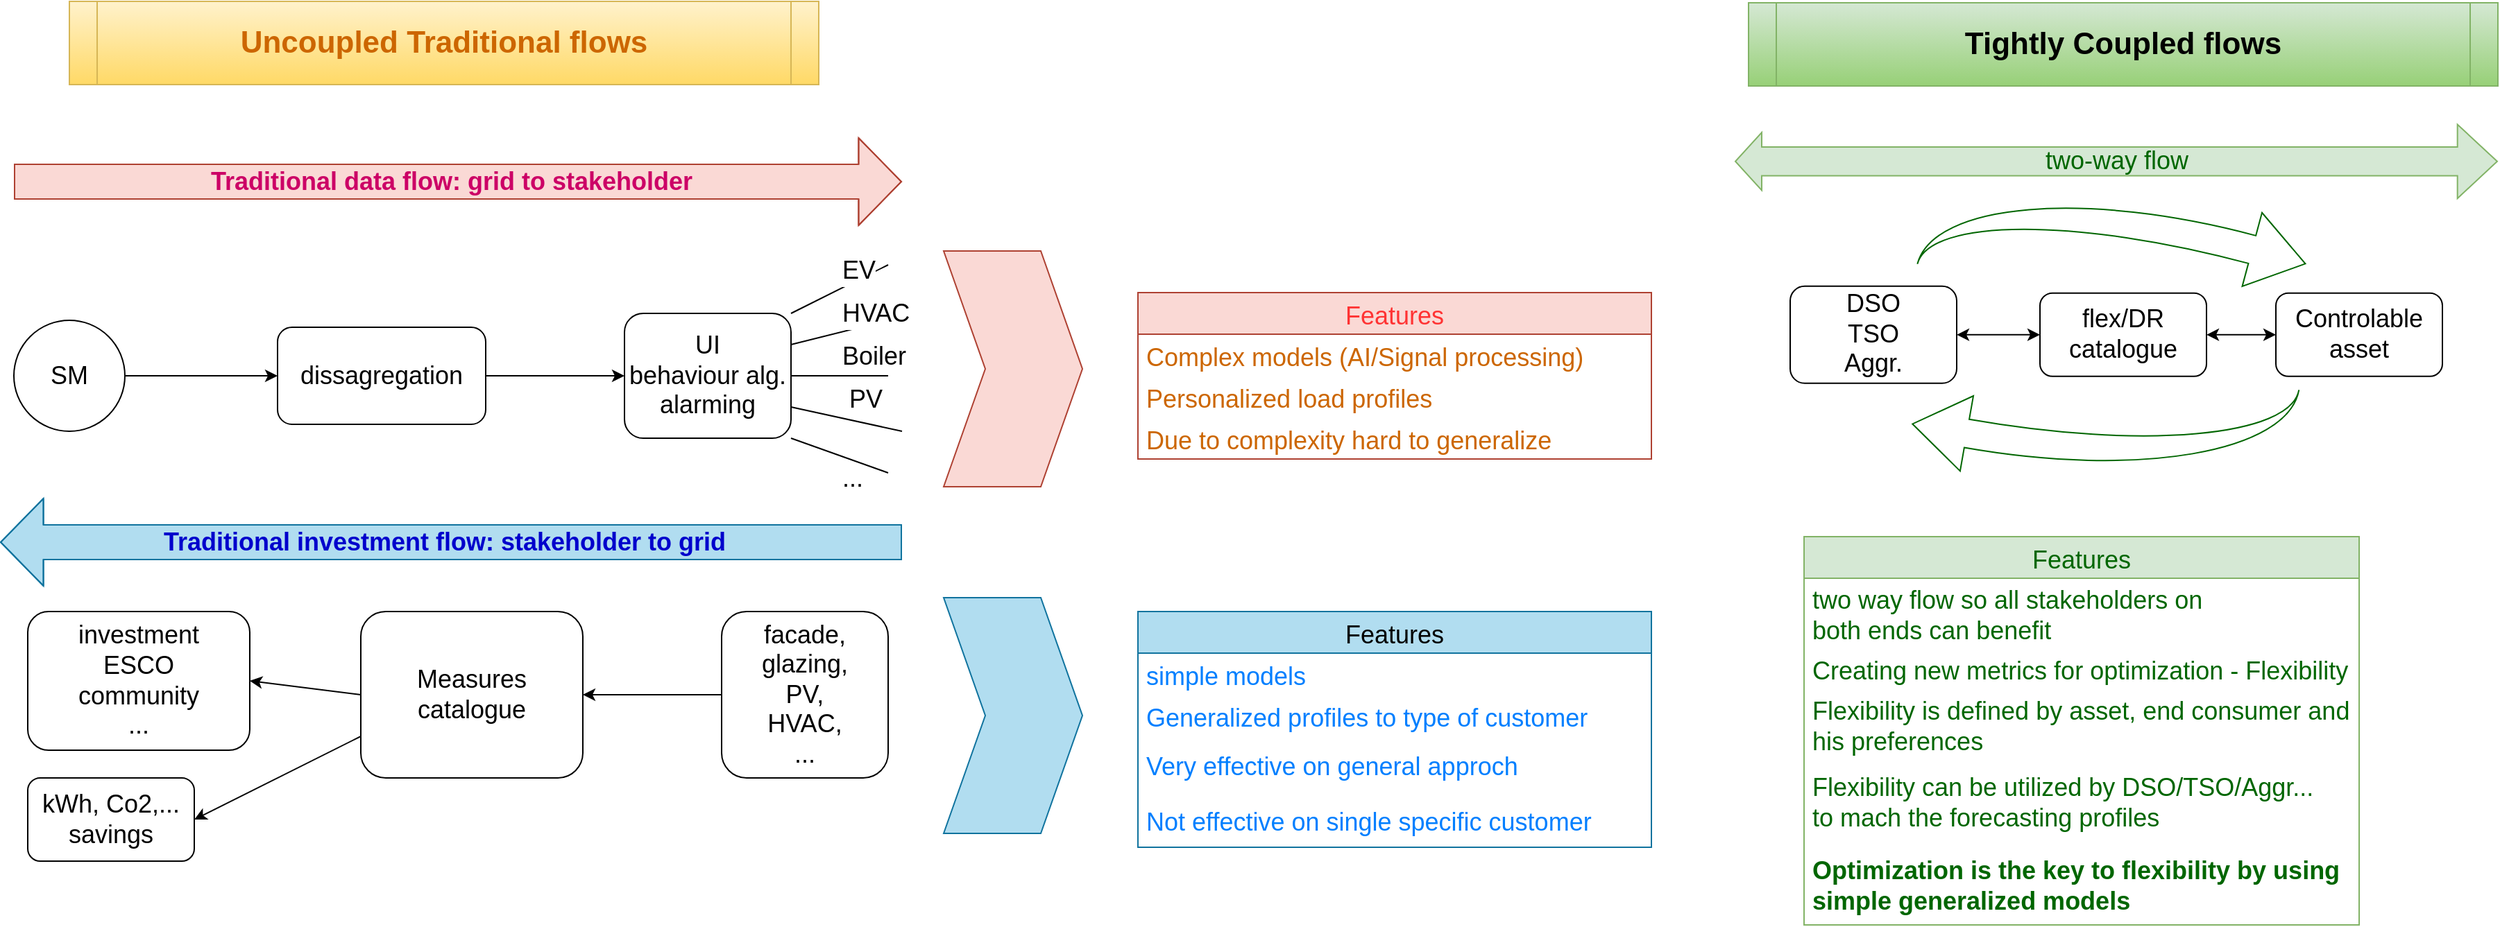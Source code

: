 <mxfile version="20.2.3" type="device" pages="5"><diagram id="V2UctwkpPpZmNXK9kHQR" name="Catalogue"><mxGraphModel dx="1422" dy="767" grid="1" gridSize="10" guides="1" tooltips="1" connect="1" arrows="1" fold="1" page="1" pageScale="1" pageWidth="1169" pageHeight="827" math="0" shadow="0"><root><mxCell id="0"/><mxCell id="1" parent="0"/><mxCell id="VEWZiK5XTmCoI6H62_Et-1" value="&lt;font style=&quot;font-size: 18px&quot;&gt;SM&lt;/font&gt;" style="ellipse;whiteSpace=wrap;html=1;aspect=fixed;" parent="1" vertex="1"><mxGeometry x="160" y="310" width="80" height="80" as="geometry"/></mxCell><mxCell id="VEWZiK5XTmCoI6H62_Et-2" value="" style="endArrow=classic;html=1;rounded=0;fontSize=18;exitX=1;exitY=0.5;exitDx=0;exitDy=0;entryX=0;entryY=0.5;entryDx=0;entryDy=0;" parent="1" source="VEWZiK5XTmCoI6H62_Et-1" target="VEWZiK5XTmCoI6H62_Et-3" edge="1"><mxGeometry width="50" height="50" relative="1" as="geometry"><mxPoint x="390" y="520" as="sourcePoint"/><mxPoint x="320" y="350" as="targetPoint"/></mxGeometry></mxCell><mxCell id="VEWZiK5XTmCoI6H62_Et-5" style="edgeStyle=orthogonalEdgeStyle;rounded=0;orthogonalLoop=1;jettySize=auto;html=1;exitX=1;exitY=0.5;exitDx=0;exitDy=0;entryX=0;entryY=0.5;entryDx=0;entryDy=0;fontSize=18;" parent="1" source="VEWZiK5XTmCoI6H62_Et-3" target="VEWZiK5XTmCoI6H62_Et-4" edge="1"><mxGeometry relative="1" as="geometry"/></mxCell><mxCell id="VEWZiK5XTmCoI6H62_Et-3" value="dissagregation" style="rounded=1;whiteSpace=wrap;html=1;fontSize=18;" parent="1" vertex="1"><mxGeometry x="350" y="315" width="150" height="70" as="geometry"/></mxCell><mxCell id="VEWZiK5XTmCoI6H62_Et-4" value="UI&lt;br&gt;behaviour alg.&lt;br&gt;alarming" style="rounded=1;whiteSpace=wrap;html=1;fontSize=18;" parent="1" vertex="1"><mxGeometry x="600" y="305" width="120" height="90" as="geometry"/></mxCell><mxCell id="VEWZiK5XTmCoI6H62_Et-6" value="HVAC" style="endArrow=none;html=1;rounded=0;fontSize=18;exitX=1;exitY=0.25;exitDx=0;exitDy=0;verticalAlign=bottom;labelPosition=right;verticalLabelPosition=top;align=left;" parent="1" source="VEWZiK5XTmCoI6H62_Et-4" edge="1"><mxGeometry width="50" height="50" relative="1" as="geometry"><mxPoint x="730" y="330" as="sourcePoint"/><mxPoint x="790" y="310" as="targetPoint"/></mxGeometry></mxCell><mxCell id="VEWZiK5XTmCoI6H62_Et-7" value="Boiler" style="endArrow=none;html=1;rounded=0;fontSize=18;exitX=1;exitY=0.5;exitDx=0;exitDy=0;verticalAlign=bottom;labelPosition=right;verticalLabelPosition=top;align=left;" parent="1" source="VEWZiK5XTmCoI6H62_Et-4" edge="1"><mxGeometry width="50" height="50" relative="1" as="geometry"><mxPoint x="730" y="337.5" as="sourcePoint"/><mxPoint x="790" y="350" as="targetPoint"/></mxGeometry></mxCell><mxCell id="VEWZiK5XTmCoI6H62_Et-8" value="PV" style="endArrow=none;html=1;rounded=0;fontSize=18;exitX=1;exitY=0.75;exitDx=0;exitDy=0;verticalAlign=bottom;labelPosition=right;verticalLabelPosition=top;align=left;" parent="1" source="VEWZiK5XTmCoI6H62_Et-4" edge="1"><mxGeometry width="50" height="50" relative="1" as="geometry"><mxPoint x="730" y="360" as="sourcePoint"/><mxPoint x="800" y="390" as="targetPoint"/></mxGeometry></mxCell><mxCell id="VEWZiK5XTmCoI6H62_Et-11" value="EV" style="endArrow=none;html=1;rounded=0;fontSize=18;exitX=1;exitY=0;exitDx=0;exitDy=0;verticalAlign=bottom;labelPosition=right;verticalLabelPosition=top;align=left;" parent="1" source="VEWZiK5XTmCoI6H62_Et-4" edge="1"><mxGeometry width="50" height="50" relative="1" as="geometry"><mxPoint x="730" y="337.5" as="sourcePoint"/><mxPoint x="790" y="270" as="targetPoint"/></mxGeometry></mxCell><mxCell id="VEWZiK5XTmCoI6H62_Et-13" value="..." style="endArrow=none;html=1;rounded=0;fontSize=18;verticalAlign=top;labelPosition=right;verticalLabelPosition=bottom;align=left;exitX=1;exitY=1;exitDx=0;exitDy=0;" parent="1" source="VEWZiK5XTmCoI6H62_Et-4" edge="1"><mxGeometry width="50" height="50" relative="1" as="geometry"><mxPoint x="720" y="470" as="sourcePoint"/><mxPoint x="790" y="420" as="targetPoint"/></mxGeometry></mxCell><mxCell id="VEWZiK5XTmCoI6H62_Et-14" value="Traditional data flow: grid to stakeholder&amp;nbsp;&amp;nbsp;" style="shape=flexArrow;endArrow=classic;html=1;rounded=0;fontSize=18;fillColor=#fad9d5;strokeColor=#ae4132;fontColor=#CC0066;labelBackgroundColor=none;fontStyle=1;endWidth=37;endSize=9.93;width=25;" parent="1" edge="1"><mxGeometry width="50" height="50" relative="1" as="geometry"><mxPoint x="160" y="210" as="sourcePoint"/><mxPoint x="800" y="210" as="targetPoint"/><Array as="points"><mxPoint x="490" y="210"/></Array></mxGeometry></mxCell><mxCell id="VEWZiK5XTmCoI6H62_Et-21" style="edgeStyle=orthogonalEdgeStyle;rounded=0;orthogonalLoop=1;jettySize=auto;html=1;exitX=0;exitY=0.5;exitDx=0;exitDy=0;entryX=1;entryY=0.5;entryDx=0;entryDy=0;labelBackgroundColor=none;fontSize=18;fontColor=#000000;" parent="1" source="VEWZiK5XTmCoI6H62_Et-15" target="VEWZiK5XTmCoI6H62_Et-18" edge="1"><mxGeometry relative="1" as="geometry"/></mxCell><mxCell id="VEWZiK5XTmCoI6H62_Et-15" value="&lt;font color=&quot;#000000&quot;&gt;facade,&lt;br&gt;glazing,&lt;br&gt;PV,&lt;br&gt;HVAC,&lt;br&gt;...&lt;br&gt;&lt;/font&gt;" style="rounded=1;whiteSpace=wrap;html=1;fontSize=18;fontColor=#CC0066;" parent="1" vertex="1"><mxGeometry x="670" y="520" width="120" height="120" as="geometry"/></mxCell><mxCell id="VEWZiK5XTmCoI6H62_Et-16" value="Traditional investment flow: stakeholder to grid&amp;nbsp;&amp;nbsp;" style="shape=flexArrow;endArrow=classic;html=1;rounded=0;fontSize=18;fillColor=#b1ddf0;strokeColor=#10739e;fontColor=#0000CC;labelBackgroundColor=none;fontStyle=1;endWidth=37;endSize=9.93;width=25;" parent="1" edge="1"><mxGeometry width="50" height="50" relative="1" as="geometry"><mxPoint x="800" y="470" as="sourcePoint"/><mxPoint x="150" y="470" as="targetPoint"/><Array as="points"><mxPoint x="480" y="470"/></Array></mxGeometry></mxCell><mxCell id="VEWZiK5XTmCoI6H62_Et-17" value="Uncoupled Traditional flows" style="shape=process;whiteSpace=wrap;html=1;backgroundOutline=1;fontSize=22;size=0.037;fillColor=#fff2cc;strokeColor=#d6b656;gradientColor=#ffd966;fontColor=#CC6600;fontStyle=1" parent="1" vertex="1"><mxGeometry x="200" y="80" width="540" height="60" as="geometry"/></mxCell><mxCell id="VEWZiK5XTmCoI6H62_Et-22" style="rounded=0;orthogonalLoop=1;jettySize=auto;html=1;exitX=0;exitY=0.5;exitDx=0;exitDy=0;entryX=1;entryY=0.5;entryDx=0;entryDy=0;labelBackgroundColor=none;fontSize=18;fontColor=#000000;" parent="1" source="VEWZiK5XTmCoI6H62_Et-18" target="VEWZiK5XTmCoI6H62_Et-19" edge="1"><mxGeometry relative="1" as="geometry"/></mxCell><mxCell id="VEWZiK5XTmCoI6H62_Et-23" style="edgeStyle=none;rounded=0;orthogonalLoop=1;jettySize=auto;html=1;exitX=0;exitY=0.75;exitDx=0;exitDy=0;entryX=1;entryY=0.5;entryDx=0;entryDy=0;labelBackgroundColor=none;fontSize=18;fontColor=#000000;" parent="1" source="VEWZiK5XTmCoI6H62_Et-18" target="VEWZiK5XTmCoI6H62_Et-20" edge="1"><mxGeometry relative="1" as="geometry"/></mxCell><mxCell id="VEWZiK5XTmCoI6H62_Et-18" value="Measures&lt;br&gt;catalogue" style="rounded=1;whiteSpace=wrap;html=1;fontSize=18;fontColor=#000000;" parent="1" vertex="1"><mxGeometry x="410" y="520" width="160" height="120" as="geometry"/></mxCell><mxCell id="VEWZiK5XTmCoI6H62_Et-19" value="investment&lt;br&gt;ESCO&lt;br&gt;community&lt;br&gt;..." style="rounded=1;whiteSpace=wrap;html=1;fontSize=18;fontColor=#000000;" parent="1" vertex="1"><mxGeometry x="170" y="520" width="160" height="100" as="geometry"/></mxCell><mxCell id="VEWZiK5XTmCoI6H62_Et-20" value="kWh, Co2,...&lt;br&gt;savings" style="rounded=1;whiteSpace=wrap;html=1;fontSize=18;fontColor=#000000;" parent="1" vertex="1"><mxGeometry x="170" y="640" width="120" height="60" as="geometry"/></mxCell><mxCell id="VEWZiK5XTmCoI6H62_Et-24" value="" style="html=1;shadow=0;dashed=0;align=center;verticalAlign=middle;shape=mxgraph.arrows2.arrow;dy=0;dx=30;notch=30;fontSize=22;fillColor=#fad9d5;strokeColor=#ae4132;" parent="1" vertex="1"><mxGeometry x="830" y="260" width="100" height="170" as="geometry"/></mxCell><mxCell id="VEWZiK5XTmCoI6H62_Et-25" value="" style="html=1;shadow=0;dashed=0;align=center;verticalAlign=middle;shape=mxgraph.arrows2.arrow;dy=0;dx=30;notch=30;fontSize=22;fillColor=#b1ddf0;strokeColor=#10739e;" parent="1" vertex="1"><mxGeometry x="830" y="510" width="100" height="170" as="geometry"/></mxCell><mxCell id="VEWZiK5XTmCoI6H62_Et-26" value="Features" style="swimlane;fontStyle=0;childLayout=stackLayout;horizontal=1;startSize=30;horizontalStack=0;resizeParent=1;resizeParentMax=0;resizeLast=0;collapsible=1;marginBottom=0;fontSize=18;fillColor=#fad9d5;strokeColor=#AE4132;fontColor=#FF3333;" parent="1" vertex="1"><mxGeometry x="970" y="290" width="370" height="120" as="geometry"><mxRectangle x="960" y="250" width="70" height="30" as="alternateBounds"/></mxGeometry></mxCell><mxCell id="VEWZiK5XTmCoI6H62_Et-27" value="Complex models (AI/Signal processing)" style="text;strokeColor=none;fillColor=none;align=left;verticalAlign=middle;spacingLeft=4;spacingRight=4;overflow=hidden;points=[[0,0.5],[1,0.5]];portConstraint=eastwest;rotatable=0;fontSize=18;fontColor=#CC6600;" parent="VEWZiK5XTmCoI6H62_Et-26" vertex="1"><mxGeometry y="30" width="370" height="30" as="geometry"/></mxCell><mxCell id="VEWZiK5XTmCoI6H62_Et-28" value="Personalized load profiles" style="text;strokeColor=none;fillColor=none;align=left;verticalAlign=middle;spacingLeft=4;spacingRight=4;overflow=hidden;points=[[0,0.5],[1,0.5]];portConstraint=eastwest;rotatable=0;fontSize=18;fontColor=#CC6600;" parent="VEWZiK5XTmCoI6H62_Et-26" vertex="1"><mxGeometry y="60" width="370" height="30" as="geometry"/></mxCell><mxCell id="VEWZiK5XTmCoI6H62_Et-29" value="Due to complexity hard to generalize" style="text;strokeColor=none;fillColor=none;align=left;verticalAlign=middle;spacingLeft=4;spacingRight=4;overflow=hidden;points=[[0,0.5],[1,0.5]];portConstraint=eastwest;rotatable=0;fontSize=18;fontColor=#CC6600;" parent="VEWZiK5XTmCoI6H62_Et-26" vertex="1"><mxGeometry y="90" width="370" height="30" as="geometry"/></mxCell><mxCell id="VEWZiK5XTmCoI6H62_Et-30" value="Tightly Coupled&amp;nbsp;flows" style="shape=process;whiteSpace=wrap;html=1;backgroundOutline=1;fontSize=22;size=0.037;fillColor=#d5e8d4;strokeColor=#82b366;gradientColor=#97d077;fontStyle=1" parent="1" vertex="1"><mxGeometry x="1410" y="81" width="540" height="60" as="geometry"/></mxCell><mxCell id="VEWZiK5XTmCoI6H62_Et-31" value="Features" style="swimlane;fontStyle=0;childLayout=stackLayout;horizontal=1;startSize=30;horizontalStack=0;resizeParent=1;resizeParentMax=0;resizeLast=0;collapsible=1;marginBottom=0;fontSize=18;fillColor=#b1ddf0;strokeColor=#10739e;" parent="1" vertex="1"><mxGeometry x="970" y="520" width="370" height="170" as="geometry"><mxRectangle x="960" y="250" width="70" height="30" as="alternateBounds"/></mxGeometry></mxCell><mxCell id="VEWZiK5XTmCoI6H62_Et-32" value="simple models" style="text;strokeColor=none;fillColor=none;align=left;verticalAlign=middle;spacingLeft=4;spacingRight=4;overflow=hidden;points=[[0,0.5],[1,0.5]];portConstraint=eastwest;rotatable=0;fontSize=18;fontColor=#007FFF;" parent="VEWZiK5XTmCoI6H62_Et-31" vertex="1"><mxGeometry y="30" width="370" height="30" as="geometry"/></mxCell><mxCell id="VEWZiK5XTmCoI6H62_Et-33" value="Generalized profiles to type of customer" style="text;strokeColor=none;fillColor=none;align=left;verticalAlign=middle;spacingLeft=4;spacingRight=4;overflow=hidden;points=[[0,0.5],[1,0.5]];portConstraint=eastwest;rotatable=0;fontSize=18;fontColor=#007FFF;" parent="VEWZiK5XTmCoI6H62_Et-31" vertex="1"><mxGeometry y="60" width="370" height="30" as="geometry"/></mxCell><mxCell id="VEWZiK5XTmCoI6H62_Et-34" value="Very effective on general approch" style="text;strokeColor=none;fillColor=none;align=left;verticalAlign=middle;spacingLeft=4;spacingRight=4;overflow=hidden;points=[[0,0.5],[1,0.5]];portConstraint=eastwest;rotatable=0;fontSize=18;fontColor=#007FFF;" parent="VEWZiK5XTmCoI6H62_Et-31" vertex="1"><mxGeometry y="90" width="370" height="40" as="geometry"/></mxCell><mxCell id="VEWZiK5XTmCoI6H62_Et-35" value="Not effective on single specific customer" style="text;strokeColor=none;fillColor=none;align=left;verticalAlign=middle;spacingLeft=4;spacingRight=4;overflow=hidden;points=[[0,0.5],[1,0.5]];portConstraint=eastwest;rotatable=0;fontSize=18;fontColor=#007FFF;" parent="VEWZiK5XTmCoI6H62_Et-31" vertex="1"><mxGeometry y="130" width="370" height="40" as="geometry"/></mxCell><mxCell id="VEWZiK5XTmCoI6H62_Et-36" value="two-way flow" style="shape=flexArrow;endArrow=classic;startArrow=classic;html=1;rounded=0;labelBackgroundColor=none;fontSize=18;fontColor=#006600;endWidth=31.667;endSize=9.22;width=20.667;fillColor=#d5e8d4;strokeColor=#82b366;" parent="1" edge="1"><mxGeometry width="100" height="100" relative="1" as="geometry"><mxPoint x="1400" y="195.39" as="sourcePoint"/><mxPoint x="1950" y="195.39" as="targetPoint"/></mxGeometry></mxCell><mxCell id="VEWZiK5XTmCoI6H62_Et-37" value="Controlable asset" style="rounded=1;whiteSpace=wrap;html=1;fontSize=18;" parent="1" vertex="1"><mxGeometry x="1790" y="290.39" width="120" height="60" as="geometry"/></mxCell><mxCell id="VEWZiK5XTmCoI6H62_Et-38" value="flex/DR&lt;br&gt;catalogue" style="rounded=1;whiteSpace=wrap;html=1;fontSize=18;" parent="1" vertex="1"><mxGeometry x="1620" y="290.39" width="120" height="60" as="geometry"/></mxCell><mxCell id="VEWZiK5XTmCoI6H62_Et-39" value="DSO&lt;br&gt;TSO&lt;br&gt;Aggr." style="rounded=1;whiteSpace=wrap;html=1;fontSize=18;" parent="1" vertex="1"><mxGeometry x="1440" y="285.39" width="120" height="70" as="geometry"/></mxCell><mxCell id="VEWZiK5XTmCoI6H62_Et-40" value="" style="endArrow=classic;startArrow=classic;html=1;rounded=0;labelBackgroundColor=none;fontSize=18;fontColor=#006600;entryX=0;entryY=0.5;entryDx=0;entryDy=0;" parent="1" source="VEWZiK5XTmCoI6H62_Et-39" target="VEWZiK5XTmCoI6H62_Et-38" edge="1"><mxGeometry width="50" height="50" relative="1" as="geometry"><mxPoint x="1650" y="385.39" as="sourcePoint"/><mxPoint x="1700" y="335.39" as="targetPoint"/></mxGeometry></mxCell><mxCell id="VEWZiK5XTmCoI6H62_Et-41" value="" style="endArrow=classic;startArrow=classic;html=1;rounded=0;labelBackgroundColor=none;fontSize=18;fontColor=#006600;entryX=0;entryY=0.5;entryDx=0;entryDy=0;exitX=1;exitY=0.5;exitDx=0;exitDy=0;" parent="1" source="VEWZiK5XTmCoI6H62_Et-38" target="VEWZiK5XTmCoI6H62_Et-37" edge="1"><mxGeometry width="50" height="50" relative="1" as="geometry"><mxPoint x="1650" y="385.39" as="sourcePoint"/><mxPoint x="1700" y="335.39" as="targetPoint"/></mxGeometry></mxCell><mxCell id="VEWZiK5XTmCoI6H62_Et-42" value="Features" style="swimlane;fontStyle=0;childLayout=stackLayout;horizontal=1;startSize=30;horizontalStack=0;resizeParent=1;resizeParentMax=0;resizeLast=0;collapsible=1;marginBottom=0;fontSize=18;fillColor=#d5e8d4;strokeColor=#82b366;fontColor=#006600;" parent="1" vertex="1"><mxGeometry x="1450" y="466" width="400" height="280" as="geometry"><mxRectangle x="960" y="250" width="70" height="30" as="alternateBounds"/></mxGeometry></mxCell><mxCell id="VEWZiK5XTmCoI6H62_Et-43" value="two way flow so all stakeholders on &#10;both ends can benefit" style="text;strokeColor=none;fillColor=none;align=left;verticalAlign=middle;spacingLeft=4;spacingRight=4;overflow=hidden;points=[[0,0.5],[1,0.5]];portConstraint=eastwest;rotatable=0;fontSize=18;fontColor=#006600;" parent="VEWZiK5XTmCoI6H62_Et-42" vertex="1"><mxGeometry y="30" width="400" height="50" as="geometry"/></mxCell><mxCell id="VEWZiK5XTmCoI6H62_Et-44" value="Creating new metrics for optimization - Flexibility" style="text;strokeColor=none;fillColor=none;align=left;verticalAlign=middle;spacingLeft=4;spacingRight=4;overflow=hidden;points=[[0,0.5],[1,0.5]];portConstraint=eastwest;rotatable=0;fontSize=18;fontColor=#006600;" parent="VEWZiK5XTmCoI6H62_Et-42" vertex="1"><mxGeometry y="80" width="400" height="30" as="geometry"/></mxCell><mxCell id="VEWZiK5XTmCoI6H62_Et-45" value="Flexibility is defined by asset, end consumer and &#10;his preferences" style="text;strokeColor=none;fillColor=none;align=left;verticalAlign=middle;spacingLeft=4;spacingRight=4;overflow=hidden;points=[[0,0.5],[1,0.5]];portConstraint=eastwest;rotatable=0;fontSize=18;fontColor=#006600;" parent="VEWZiK5XTmCoI6H62_Et-42" vertex="1"><mxGeometry y="110" width="400" height="50" as="geometry"/></mxCell><mxCell id="VEWZiK5XTmCoI6H62_Et-46" value="Flexibility can be utilized by DSO/TSO/Aggr...  &#10;to mach the forecasting profiles" style="text;strokeColor=none;fillColor=none;align=left;verticalAlign=middle;spacingLeft=4;spacingRight=4;overflow=hidden;points=[[0,0.5],[1,0.5]];portConstraint=eastwest;rotatable=0;fontSize=18;fontColor=#006600;" parent="VEWZiK5XTmCoI6H62_Et-42" vertex="1"><mxGeometry y="160" width="400" height="60" as="geometry"/></mxCell><mxCell id="VEWZiK5XTmCoI6H62_Et-47" value="Optimization is the key to flexibility by using &#10;simple generalized models" style="text;strokeColor=none;fillColor=none;align=left;verticalAlign=middle;spacingLeft=4;spacingRight=4;overflow=hidden;points=[[0,0.5],[1,0.5]];portConstraint=eastwest;rotatable=0;fontSize=18;fontColor=#006600;fontStyle=1" parent="VEWZiK5XTmCoI6H62_Et-42" vertex="1"><mxGeometry y="220" width="400" height="60" as="geometry"/></mxCell><mxCell id="VEWZiK5XTmCoI6H62_Et-51" value="" style="html=1;shadow=0;dashed=0;align=center;verticalAlign=middle;shape=mxgraph.arrows2.jumpInArrow;dy=10.35;dx=39.69;arrowHead=55;fontSize=18;fontColor=#006600;strokeColor=#006600;rotation=15;" parent="1" vertex="1"><mxGeometry x="1540" y="206" width="270" height="100" as="geometry"/></mxCell><mxCell id="VEWZiK5XTmCoI6H62_Et-53" value="" style="html=1;shadow=0;dashed=0;align=center;verticalAlign=middle;shape=mxgraph.arrows2.jumpInArrow;dy=10.35;dx=39.69;arrowHead=55;fontSize=18;fontColor=#006600;strokeColor=#006600;rotation=-170;" parent="1" vertex="1"><mxGeometry x="1530" y="336" width="270" height="100" as="geometry"/></mxCell></root></mxGraphModel></diagram><diagram id="iTY4SDFDk92ekprrG-6v" name="Program flow"><mxGraphModel dx="1422" dy="980" grid="1" gridSize="10" guides="1" tooltips="1" connect="1" arrows="1" fold="1" page="1" pageScale="1" pageWidth="1169" pageHeight="827" math="0" shadow="0"><root><mxCell id="o7ZPmdA4AThAHEd3cokp-0"/><mxCell id="o7ZPmdA4AThAHEd3cokp-1" parent="o7ZPmdA4AThAHEd3cokp-0"/><mxCell id="o7ZPmdA4AThAHEd3cokp-2" value="Start" style="rounded=0;whiteSpace=wrap;html=1;fontSize=18;fontColor=#006600;strokeColor=#006600;" parent="o7ZPmdA4AThAHEd3cokp-1" vertex="1"><mxGeometry x="300" y="100" width="120" height="60" as="geometry"/></mxCell><mxCell id="o7ZPmdA4AThAHEd3cokp-3" value="Select Type of user" style="rounded=1;whiteSpace=wrap;html=1;fontSize=18;fontColor=#006600;strokeColor=#006600;" parent="o7ZPmdA4AThAHEd3cokp-1" vertex="1"><mxGeometry x="295" y="210" width="130" height="70" as="geometry"/></mxCell><mxCell id="o7ZPmdA4AThAHEd3cokp-4" value="Select Flexibile asset under considiration" style="rounded=1;whiteSpace=wrap;html=1;fontSize=18;fontColor=#006600;strokeColor=#006600;" parent="o7ZPmdA4AThAHEd3cokp-1" vertex="1"><mxGeometry x="295" y="310" width="130" height="70" as="geometry"/></mxCell><mxCell id="o7ZPmdA4AThAHEd3cokp-5" value="Forecasting models w&amp;amp;wo asset (AI)" style="rounded=1;whiteSpace=wrap;html=1;fontSize=18;fontColor=#006600;strokeColor=#006600;" parent="o7ZPmdA4AThAHEd3cokp-1" vertex="1"><mxGeometry x="295" y="420" width="130" height="80" as="geometry"/></mxCell><mxCell id="o7ZPmdA4AThAHEd3cokp-6" value="Optimizations&lt;br&gt;- self consumption&lt;br&gt;- matching prediction profiles&lt;br&gt;- CO&lt;sub&gt;2&lt;/sub&gt; minimization&lt;br&gt;- Savings" style="rounded=1;whiteSpace=wrap;html=1;fontSize=18;fontColor=#006600;strokeColor=#006600;" parent="o7ZPmdA4AThAHEd3cokp-1" vertex="1"><mxGeometry x="250" y="540" width="220" height="150" as="geometry"/></mxCell><mxCell id="o7ZPmdA4AThAHEd3cokp-7" value="local battery" style="rounded=1;whiteSpace=wrap;html=1;fontSize=18;fontColor=#006600;strokeColor=#006600;" parent="o7ZPmdA4AThAHEd3cokp-1" vertex="1"><mxGeometry x="530" y="540" width="120" height="60" as="geometry"/></mxCell><mxCell id="o7ZPmdA4AThAHEd3cokp-8" value="" style="endArrow=classic;html=1;rounded=0;labelBackgroundColor=none;fontSize=18;fontColor=#006600;exitX=0;exitY=0.5;exitDx=0;exitDy=0;entryX=1;entryY=0.5;entryDx=0;entryDy=0;edgeStyle=orthogonalEdgeStyle;" parent="o7ZPmdA4AThAHEd3cokp-1" source="o7ZPmdA4AThAHEd3cokp-7" target="o7ZPmdA4AThAHEd3cokp-6" edge="1"><mxGeometry width="50" height="50" relative="1" as="geometry"><mxPoint x="420" y="420" as="sourcePoint"/><mxPoint x="470" y="370" as="targetPoint"/></mxGeometry></mxCell><mxCell id="o7ZPmdA4AThAHEd3cokp-9" value="" style="endArrow=classic;html=1;rounded=0;labelBackgroundColor=none;fontSize=18;fontColor=#006600;exitX=0.5;exitY=1;exitDx=0;exitDy=0;entryX=0.5;entryY=0;entryDx=0;entryDy=0;" parent="o7ZPmdA4AThAHEd3cokp-1" source="o7ZPmdA4AThAHEd3cokp-2" target="o7ZPmdA4AThAHEd3cokp-3" edge="1"><mxGeometry width="50" height="50" relative="1" as="geometry"><mxPoint x="420" y="420" as="sourcePoint"/><mxPoint x="470" y="370" as="targetPoint"/></mxGeometry></mxCell><mxCell id="o7ZPmdA4AThAHEd3cokp-10" value="" style="endArrow=classic;html=1;rounded=0;labelBackgroundColor=none;fontSize=18;fontColor=#006600;exitX=0.5;exitY=1;exitDx=0;exitDy=0;entryX=0.5;entryY=0;entryDx=0;entryDy=0;" parent="o7ZPmdA4AThAHEd3cokp-1" source="o7ZPmdA4AThAHEd3cokp-3" target="o7ZPmdA4AThAHEd3cokp-4" edge="1"><mxGeometry width="50" height="50" relative="1" as="geometry"><mxPoint x="420" y="420" as="sourcePoint"/><mxPoint x="470" y="370" as="targetPoint"/></mxGeometry></mxCell><mxCell id="o7ZPmdA4AThAHEd3cokp-11" value="" style="endArrow=classic;html=1;rounded=0;labelBackgroundColor=none;fontSize=18;fontColor=#006600;exitX=0.5;exitY=1;exitDx=0;exitDy=0;entryX=0.5;entryY=0;entryDx=0;entryDy=0;" parent="o7ZPmdA4AThAHEd3cokp-1" source="o7ZPmdA4AThAHEd3cokp-4" target="o7ZPmdA4AThAHEd3cokp-5" edge="1"><mxGeometry width="50" height="50" relative="1" as="geometry"><mxPoint x="420" y="420" as="sourcePoint"/><mxPoint x="470" y="370" as="targetPoint"/></mxGeometry></mxCell><mxCell id="o7ZPmdA4AThAHEd3cokp-12" value="" style="endArrow=classic;html=1;rounded=0;labelBackgroundColor=none;fontSize=18;fontColor=#006600;exitX=0.5;exitY=1;exitDx=0;exitDy=0;" parent="o7ZPmdA4AThAHEd3cokp-1" source="o7ZPmdA4AThAHEd3cokp-5" target="o7ZPmdA4AThAHEd3cokp-6" edge="1"><mxGeometry width="50" height="50" relative="1" as="geometry"><mxPoint x="420" y="420" as="sourcePoint"/><mxPoint x="470" y="370" as="targetPoint"/></mxGeometry></mxCell><mxCell id="o7ZPmdA4AThAHEd3cokp-13" value="Common battery nearby" style="rounded=1;whiteSpace=wrap;html=1;fontSize=18;fontColor=#006600;strokeColor=#006600;" parent="o7ZPmdA4AThAHEd3cokp-1" vertex="1"><mxGeometry x="530" y="622" width="120" height="60" as="geometry"/></mxCell><mxCell id="o7ZPmdA4AThAHEd3cokp-14" value="Type" style="swimlane;fontStyle=0;childLayout=stackLayout;horizontal=1;startSize=30;horizontalStack=0;resizeParent=1;resizeParentMax=0;resizeLast=0;collapsible=1;marginBottom=0;fontSize=18;fontColor=#006600;strokeColor=#006600;" parent="o7ZPmdA4AThAHEd3cokp-1" vertex="1"><mxGeometry x="510" y="170" width="140" height="150" as="geometry"/></mxCell><mxCell id="o7ZPmdA4AThAHEd3cokp-15" value="Local" style="text;strokeColor=none;fillColor=none;align=left;verticalAlign=middle;spacingLeft=4;spacingRight=4;overflow=hidden;points=[[0,0.5],[1,0.5]];portConstraint=eastwest;rotatable=0;fontSize=18;fontColor=#006600;" parent="o7ZPmdA4AThAHEd3cokp-14" vertex="1"><mxGeometry y="30" width="140" height="30" as="geometry"/></mxCell><mxCell id="o7ZPmdA4AThAHEd3cokp-16" value="Virtual" style="text;strokeColor=none;fillColor=none;align=left;verticalAlign=middle;spacingLeft=4;spacingRight=4;overflow=hidden;points=[[0,0.5],[1,0.5]];portConstraint=eastwest;rotatable=0;fontSize=18;fontColor=#006600;" parent="o7ZPmdA4AThAHEd3cokp-14" vertex="1"><mxGeometry y="60" width="140" height="30" as="geometry"/></mxCell><mxCell id="o7ZPmdA4AThAHEd3cokp-17" value="EV" style="text;strokeColor=none;fillColor=none;align=left;verticalAlign=middle;spacingLeft=4;spacingRight=4;overflow=hidden;points=[[0,0.5],[1,0.5]];portConstraint=eastwest;rotatable=0;fontSize=18;fontColor=#006600;" parent="o7ZPmdA4AThAHEd3cokp-14" vertex="1"><mxGeometry y="90" width="140" height="30" as="geometry"/></mxCell><mxCell id="o7ZPmdA4AThAHEd3cokp-18" value="..." style="text;strokeColor=none;fillColor=none;align=left;verticalAlign=middle;spacingLeft=4;spacingRight=4;overflow=hidden;points=[[0,0.5],[1,0.5]];portConstraint=eastwest;rotatable=0;fontSize=18;fontColor=#006600;" parent="o7ZPmdA4AThAHEd3cokp-14" vertex="1"><mxGeometry y="120" width="140" height="30" as="geometry"/></mxCell><mxCell id="o7ZPmdA4AThAHEd3cokp-19" value="" style="endArrow=classic;html=1;rounded=0;labelBackgroundColor=none;fontSize=18;fontColor=#006600;exitX=0;exitY=0.5;exitDx=0;exitDy=0;entryX=1;entryY=0.5;entryDx=0;entryDy=0;" parent="o7ZPmdA4AThAHEd3cokp-1" source="o7ZPmdA4AThAHEd3cokp-16" target="o7ZPmdA4AThAHEd3cokp-3" edge="1"><mxGeometry width="50" height="50" relative="1" as="geometry"><mxPoint x="420" y="410" as="sourcePoint"/><mxPoint x="470" y="360" as="targetPoint"/></mxGeometry></mxCell><mxCell id="o7ZPmdA4AThAHEd3cokp-20" value="" style="endArrow=classic;html=1;rounded=0;labelBackgroundColor=none;fontSize=18;fontColor=#006600;exitX=0;exitY=0.5;exitDx=0;exitDy=0;entryX=1;entryY=0.75;entryDx=0;entryDy=0;edgeStyle=orthogonalEdgeStyle;" parent="o7ZPmdA4AThAHEd3cokp-1" source="o7ZPmdA4AThAHEd3cokp-13" target="o7ZPmdA4AThAHEd3cokp-6" edge="1"><mxGeometry width="50" height="50" relative="1" as="geometry"><mxPoint x="420" y="410" as="sourcePoint"/><mxPoint x="470" y="360" as="targetPoint"/></mxGeometry></mxCell><mxCell id="o7ZPmdA4AThAHEd3cokp-21" value="Optimization &lt;br&gt;profile&lt;br&gt;achieved?" style="rhombus;whiteSpace=wrap;html=1;fontSize=18;fontColor=#006600;strokeColor=#006600;" parent="o7ZPmdA4AThAHEd3cokp-1" vertex="1"><mxGeometry x="275" y="740" width="170" height="160" as="geometry"/></mxCell><mxCell id="o7ZPmdA4AThAHEd3cokp-22" value="" style="endArrow=classic;html=1;rounded=0;labelBackgroundColor=none;fontSize=18;fontColor=#006600;exitX=0.5;exitY=1;exitDx=0;exitDy=0;entryX=0.5;entryY=0;entryDx=0;entryDy=0;" parent="o7ZPmdA4AThAHEd3cokp-1" source="o7ZPmdA4AThAHEd3cokp-6" target="o7ZPmdA4AThAHEd3cokp-21" edge="1"><mxGeometry width="50" height="50" relative="1" as="geometry"><mxPoint x="420" y="740" as="sourcePoint"/><mxPoint x="470" y="690" as="targetPoint"/></mxGeometry></mxCell><mxCell id="o7ZPmdA4AThAHEd3cokp-23" value="" style="endArrow=classic;html=1;rounded=0;labelBackgroundColor=none;fontSize=18;fontColor=#006600;exitX=0;exitY=0.5;exitDx=0;exitDy=0;edgeStyle=orthogonalEdgeStyle;entryX=0;entryY=0.5;entryDx=0;entryDy=0;" parent="o7ZPmdA4AThAHEd3cokp-1" source="o7ZPmdA4AThAHEd3cokp-21" target="o7ZPmdA4AThAHEd3cokp-2" edge="1"><mxGeometry width="50" height="50" relative="1" as="geometry"><mxPoint x="420" y="740" as="sourcePoint"/><mxPoint x="200" y="320" as="targetPoint"/><Array as="points"><mxPoint x="180" y="820"/><mxPoint x="180" y="130"/></Array></mxGeometry></mxCell><mxCell id="o7ZPmdA4AThAHEd3cokp-24" value="Yes" style="text;html=1;strokeColor=none;fillColor=none;align=center;verticalAlign=middle;whiteSpace=wrap;rounded=0;fontSize=18;fontColor=#006600;" parent="o7ZPmdA4AThAHEd3cokp-1" vertex="1"><mxGeometry x="215" y="780" width="60" height="30" as="geometry"/></mxCell><mxCell id="o7ZPmdA4AThAHEd3cokp-25" value="" style="endArrow=classic;html=1;rounded=0;labelBackgroundColor=none;fontSize=18;fontColor=#006600;entryX=0.5;entryY=1;entryDx=0;entryDy=0;edgeStyle=orthogonalEdgeStyle;exitX=1;exitY=0.5;exitDx=0;exitDy=0;" parent="o7ZPmdA4AThAHEd3cokp-1" source="o7ZPmdA4AThAHEd3cokp-21" target="o7ZPmdA4AThAHEd3cokp-13" edge="1"><mxGeometry width="50" height="50" relative="1" as="geometry"><mxPoint x="490" y="810" as="sourcePoint"/><mxPoint x="470" y="790" as="targetPoint"/></mxGeometry></mxCell><mxCell id="o7ZPmdA4AThAHEd3cokp-26" value="No" style="text;strokeColor=none;fillColor=none;align=left;verticalAlign=middle;spacingLeft=4;spacingRight=4;overflow=hidden;points=[[0,0.5],[1,0.5]];portConstraint=eastwest;rotatable=0;fontSize=18;fontColor=#006600;" parent="o7ZPmdA4AThAHEd3cokp-1" vertex="1"><mxGeometry x="445" y="790" width="80" height="30" as="geometry"/></mxCell><mxCell id="o7ZPmdA4AThAHEd3cokp-27" value="Adjust settings" style="text;html=1;strokeColor=none;fillColor=none;align=center;verticalAlign=middle;whiteSpace=wrap;rounded=0;fontSize=18;fontColor=#006600;" parent="o7ZPmdA4AThAHEd3cokp-1" vertex="1"><mxGeometry x="600" y="700" width="60" height="30" as="geometry"/></mxCell><mxCell id="o7ZPmdA4AThAHEd3cokp-28" value="" style="endArrow=classic;html=1;rounded=0;labelBackgroundColor=none;fontSize=18;fontColor=#006600;entryX=1;entryY=0.5;entryDx=0;entryDy=0;edgeStyle=orthogonalEdgeStyle;" parent="o7ZPmdA4AThAHEd3cokp-1" target="o7ZPmdA4AThAHEd3cokp-7" edge="1"><mxGeometry width="50" height="50" relative="1" as="geometry"><mxPoint x="590" y="820" as="sourcePoint"/><mxPoint x="470" y="780" as="targetPoint"/><Array as="points"><mxPoint x="690" y="820"/><mxPoint x="690" y="570"/></Array></mxGeometry></mxCell><mxCell id="o7ZPmdA4AThAHEd3cokp-29" value="Adjust settings" style="text;html=1;strokeColor=none;fillColor=none;align=center;verticalAlign=middle;whiteSpace=wrap;rounded=0;fontSize=18;fontColor=#006600;" parent="o7ZPmdA4AThAHEd3cokp-1" vertex="1"><mxGeometry x="630" y="506" width="60" height="30" as="geometry"/></mxCell><mxCell id="o7ZPmdA4AThAHEd3cokp-30" value="User setting" style="rounded=1;whiteSpace=wrap;html=1;fontSize=18;fontColor=#006600;strokeColor=#006600;" parent="o7ZPmdA4AThAHEd3cokp-1" vertex="1"><mxGeometry x="530" y="440" width="120" height="60" as="geometry"/></mxCell><mxCell id="o7ZPmdA4AThAHEd3cokp-31" value="" style="endArrow=classic;html=1;rounded=0;labelBackgroundColor=none;fontSize=18;fontColor=#006600;exitX=0;exitY=0.5;exitDx=0;exitDy=0;entryX=1;entryY=0.25;entryDx=0;entryDy=0;edgeStyle=orthogonalEdgeStyle;" parent="o7ZPmdA4AThAHEd3cokp-1" source="o7ZPmdA4AThAHEd3cokp-30" target="o7ZPmdA4AThAHEd3cokp-6" edge="1"><mxGeometry width="50" height="50" relative="1" as="geometry"><mxPoint x="420" y="430" as="sourcePoint"/><mxPoint x="470" y="380" as="targetPoint"/><Array as="points"><mxPoint x="490" y="470"/><mxPoint x="490" y="578"/></Array></mxGeometry></mxCell><mxCell id="o7ZPmdA4AThAHEd3cokp-32" value="" style="endArrow=classic;html=1;rounded=0;labelBackgroundColor=none;fontSize=18;fontColor=#006600;entryX=1;entryY=0.5;entryDx=0;entryDy=0;edgeStyle=orthogonalEdgeStyle;" parent="o7ZPmdA4AThAHEd3cokp-1" target="o7ZPmdA4AThAHEd3cokp-30" edge="1"><mxGeometry width="50" height="50" relative="1" as="geometry"><mxPoint x="690" y="570" as="sourcePoint"/><mxPoint x="470" y="380" as="targetPoint"/><Array as="points"><mxPoint x="690" y="470"/></Array></mxGeometry></mxCell><mxCell id="-n7zxWVPE1ghJEKYe_Px-0" value="SLP - standard load profile&lt;br style=&quot;font-size: 18px;&quot;&gt;TLP - typical load profile" style="text;html=1;strokeColor=none;fillColor=none;align=center;verticalAlign=middle;whiteSpace=wrap;rounded=0;fontSize=18;" parent="o7ZPmdA4AThAHEd3cokp-1" vertex="1"><mxGeometry x="840" y="220" width="270" height="30" as="geometry"/></mxCell><mxCell id="-n7zxWVPE1ghJEKYe_Px-1" value="https://github.com/GENETX/alpg" style="text;html=1;strokeColor=none;fillColor=none;align=center;verticalAlign=middle;whiteSpace=wrap;rounded=0;fontSize=18;" parent="o7ZPmdA4AThAHEd3cokp-1" vertex="1"><mxGeometry x="880" y="340" width="60" height="30" as="geometry"/></mxCell></root></mxGraphModel></diagram><diagram name="Copy of Program flow" id="LlkNkvizgQjhzTWdRVDI"><mxGraphModel dx="1422" dy="865" grid="1" gridSize="10" guides="1" tooltips="1" connect="1" arrows="1" fold="1" page="1" pageScale="1" pageWidth="1169" pageHeight="827" math="0" shadow="0"><root><mxCell id="IwWqsQzoZo-5M1cy3l1e-0"/><mxCell id="IwWqsQzoZo-5M1cy3l1e-1" parent="IwWqsQzoZo-5M1cy3l1e-0"/><mxCell id="IwWqsQzoZo-5M1cy3l1e-2" value="Start" style="rounded=0;whiteSpace=wrap;html=1;fontSize=18;fontColor=#006600;strokeColor=#006600;" parent="IwWqsQzoZo-5M1cy3l1e-1" vertex="1"><mxGeometry x="300" y="100" width="120" height="60" as="geometry"/></mxCell><mxCell id="IwWqsQzoZo-5M1cy3l1e-3" value="Select Type of user" style="rounded=1;whiteSpace=wrap;html=1;fontSize=18;fontColor=#006600;strokeColor=#006600;" parent="IwWqsQzoZo-5M1cy3l1e-1" vertex="1"><mxGeometry x="295" y="210" width="130" height="70" as="geometry"/></mxCell><mxCell id="IwWqsQzoZo-5M1cy3l1e-4" value="Select Flexibile asset under considiration" style="rounded=1;whiteSpace=wrap;html=1;fontSize=18;strokeColor=#6c8ebf;fillColor=#dae8fc;" parent="IwWqsQzoZo-5M1cy3l1e-1" vertex="1"><mxGeometry x="295" y="310" width="130" height="70" as="geometry"/></mxCell><mxCell id="IwWqsQzoZo-5M1cy3l1e-5" value="Forecasting models w&amp;amp;wo asset (AI)" style="rounded=1;whiteSpace=wrap;html=1;fontSize=18;fontColor=#006600;strokeColor=#006600;" parent="IwWqsQzoZo-5M1cy3l1e-1" vertex="1"><mxGeometry x="295" y="420" width="130" height="80" as="geometry"/></mxCell><mxCell id="IwWqsQzoZo-5M1cy3l1e-6" value="Optimizations&lt;br&gt;- self consumption&lt;br&gt;- matching prediction profiles&lt;br&gt;- CO&lt;sub&gt;2&lt;/sub&gt; minimization&lt;br&gt;- Savings" style="rounded=1;whiteSpace=wrap;html=1;fontSize=18;strokeColor=#d6b656;fillColor=#fff2cc;" parent="IwWqsQzoZo-5M1cy3l1e-1" vertex="1"><mxGeometry x="250" y="540" width="220" height="150" as="geometry"/></mxCell><mxCell id="IwWqsQzoZo-5M1cy3l1e-7" value="local battery" style="rounded=1;whiteSpace=wrap;html=1;fontSize=18;strokeColor=#6c8ebf;fillColor=#dae8fc;" parent="IwWqsQzoZo-5M1cy3l1e-1" vertex="1"><mxGeometry x="530" y="540" width="120" height="60" as="geometry"/></mxCell><mxCell id="IwWqsQzoZo-5M1cy3l1e-8" value="" style="endArrow=classic;html=1;rounded=0;labelBackgroundColor=none;fontSize=18;fontColor=#006600;exitX=0;exitY=0.5;exitDx=0;exitDy=0;entryX=1;entryY=0.5;entryDx=0;entryDy=0;edgeStyle=orthogonalEdgeStyle;" parent="IwWqsQzoZo-5M1cy3l1e-1" source="IwWqsQzoZo-5M1cy3l1e-7" target="IwWqsQzoZo-5M1cy3l1e-6" edge="1"><mxGeometry width="50" height="50" relative="1" as="geometry"><mxPoint x="420" y="420" as="sourcePoint"/><mxPoint x="470" y="370" as="targetPoint"/></mxGeometry></mxCell><mxCell id="IwWqsQzoZo-5M1cy3l1e-9" value="" style="endArrow=classic;html=1;rounded=0;labelBackgroundColor=none;fontSize=18;fontColor=#006600;exitX=0.5;exitY=1;exitDx=0;exitDy=0;entryX=0.5;entryY=0;entryDx=0;entryDy=0;" parent="IwWqsQzoZo-5M1cy3l1e-1" source="IwWqsQzoZo-5M1cy3l1e-2" target="IwWqsQzoZo-5M1cy3l1e-3" edge="1"><mxGeometry width="50" height="50" relative="1" as="geometry"><mxPoint x="420" y="420" as="sourcePoint"/><mxPoint x="470" y="370" as="targetPoint"/></mxGeometry></mxCell><mxCell id="IwWqsQzoZo-5M1cy3l1e-10" value="" style="endArrow=classic;html=1;rounded=0;labelBackgroundColor=none;fontSize=18;fontColor=#006600;exitX=0.5;exitY=1;exitDx=0;exitDy=0;entryX=0.5;entryY=0;entryDx=0;entryDy=0;" parent="IwWqsQzoZo-5M1cy3l1e-1" source="IwWqsQzoZo-5M1cy3l1e-3" target="IwWqsQzoZo-5M1cy3l1e-4" edge="1"><mxGeometry width="50" height="50" relative="1" as="geometry"><mxPoint x="420" y="420" as="sourcePoint"/><mxPoint x="470" y="370" as="targetPoint"/></mxGeometry></mxCell><mxCell id="IwWqsQzoZo-5M1cy3l1e-11" value="" style="endArrow=classic;html=1;rounded=0;labelBackgroundColor=none;fontSize=18;fontColor=#006600;exitX=0.5;exitY=1;exitDx=0;exitDy=0;entryX=0.5;entryY=0;entryDx=0;entryDy=0;" parent="IwWqsQzoZo-5M1cy3l1e-1" source="IwWqsQzoZo-5M1cy3l1e-4" target="IwWqsQzoZo-5M1cy3l1e-5" edge="1"><mxGeometry width="50" height="50" relative="1" as="geometry"><mxPoint x="420" y="420" as="sourcePoint"/><mxPoint x="470" y="370" as="targetPoint"/></mxGeometry></mxCell><mxCell id="IwWqsQzoZo-5M1cy3l1e-12" value="" style="endArrow=classic;html=1;rounded=0;labelBackgroundColor=none;fontSize=18;fontColor=#006600;exitX=0.5;exitY=1;exitDx=0;exitDy=0;" parent="IwWqsQzoZo-5M1cy3l1e-1" source="IwWqsQzoZo-5M1cy3l1e-5" target="IwWqsQzoZo-5M1cy3l1e-6" edge="1"><mxGeometry width="50" height="50" relative="1" as="geometry"><mxPoint x="420" y="420" as="sourcePoint"/><mxPoint x="470" y="370" as="targetPoint"/></mxGeometry></mxCell><mxCell id="IwWqsQzoZo-5M1cy3l1e-13" value="Common battery nearby" style="rounded=1;whiteSpace=wrap;html=1;fontSize=18;strokeColor=#6c8ebf;fillColor=#dae8fc;" parent="IwWqsQzoZo-5M1cy3l1e-1" vertex="1"><mxGeometry x="530" y="622" width="120" height="60" as="geometry"/></mxCell><mxCell id="IwWqsQzoZo-5M1cy3l1e-14" value="Type" style="swimlane;fontStyle=0;childLayout=stackLayout;horizontal=1;startSize=30;horizontalStack=0;resizeParent=1;resizeParentMax=0;resizeLast=0;collapsible=1;marginBottom=0;fontSize=18;strokeColor=#6c8ebf;fillColor=#dae8fc;" parent="IwWqsQzoZo-5M1cy3l1e-1" vertex="1"><mxGeometry x="510" y="170" width="140" height="150" as="geometry"/></mxCell><mxCell id="IwWqsQzoZo-5M1cy3l1e-15" value="Local" style="text;strokeColor=none;fillColor=none;align=left;verticalAlign=middle;spacingLeft=4;spacingRight=4;overflow=hidden;points=[[0,0.5],[1,0.5]];portConstraint=eastwest;rotatable=0;fontSize=18;fontColor=#006600;" parent="IwWqsQzoZo-5M1cy3l1e-14" vertex="1"><mxGeometry y="30" width="140" height="30" as="geometry"/></mxCell><mxCell id="IwWqsQzoZo-5M1cy3l1e-16" value="Virtual" style="text;strokeColor=none;fillColor=none;align=left;verticalAlign=middle;spacingLeft=4;spacingRight=4;overflow=hidden;points=[[0,0.5],[1,0.5]];portConstraint=eastwest;rotatable=0;fontSize=18;fontColor=#006600;" parent="IwWqsQzoZo-5M1cy3l1e-14" vertex="1"><mxGeometry y="60" width="140" height="30" as="geometry"/></mxCell><mxCell id="IwWqsQzoZo-5M1cy3l1e-17" value="EV" style="text;strokeColor=none;fillColor=none;align=left;verticalAlign=middle;spacingLeft=4;spacingRight=4;overflow=hidden;points=[[0,0.5],[1,0.5]];portConstraint=eastwest;rotatable=0;fontSize=18;fontColor=#006600;" parent="IwWqsQzoZo-5M1cy3l1e-14" vertex="1"><mxGeometry y="90" width="140" height="30" as="geometry"/></mxCell><mxCell id="IwWqsQzoZo-5M1cy3l1e-18" value="..." style="text;strokeColor=none;fillColor=none;align=left;verticalAlign=middle;spacingLeft=4;spacingRight=4;overflow=hidden;points=[[0,0.5],[1,0.5]];portConstraint=eastwest;rotatable=0;fontSize=18;fontColor=#006600;" parent="IwWqsQzoZo-5M1cy3l1e-14" vertex="1"><mxGeometry y="120" width="140" height="30" as="geometry"/></mxCell><mxCell id="IwWqsQzoZo-5M1cy3l1e-19" value="" style="endArrow=classic;html=1;rounded=0;labelBackgroundColor=none;fontSize=18;fontColor=#006600;exitX=0;exitY=0.5;exitDx=0;exitDy=0;entryX=1;entryY=0.5;entryDx=0;entryDy=0;" parent="IwWqsQzoZo-5M1cy3l1e-1" source="IwWqsQzoZo-5M1cy3l1e-16" target="IwWqsQzoZo-5M1cy3l1e-3" edge="1"><mxGeometry width="50" height="50" relative="1" as="geometry"><mxPoint x="420" y="410" as="sourcePoint"/><mxPoint x="470" y="360" as="targetPoint"/></mxGeometry></mxCell><mxCell id="IwWqsQzoZo-5M1cy3l1e-20" value="" style="endArrow=classic;html=1;rounded=0;labelBackgroundColor=none;fontSize=18;fontColor=#006600;exitX=0;exitY=0.5;exitDx=0;exitDy=0;entryX=1;entryY=0.75;entryDx=0;entryDy=0;edgeStyle=orthogonalEdgeStyle;" parent="IwWqsQzoZo-5M1cy3l1e-1" source="IwWqsQzoZo-5M1cy3l1e-13" target="IwWqsQzoZo-5M1cy3l1e-6" edge="1"><mxGeometry width="50" height="50" relative="1" as="geometry"><mxPoint x="420" y="410" as="sourcePoint"/><mxPoint x="470" y="360" as="targetPoint"/></mxGeometry></mxCell><mxCell id="IwWqsQzoZo-5M1cy3l1e-21" value="Optimization &lt;br&gt;profile&lt;br&gt;achieved?" style="rhombus;whiteSpace=wrap;html=1;fontSize=18;fontColor=#006600;strokeColor=#006600;" parent="IwWqsQzoZo-5M1cy3l1e-1" vertex="1"><mxGeometry x="275" y="740" width="170" height="160" as="geometry"/></mxCell><mxCell id="IwWqsQzoZo-5M1cy3l1e-22" value="" style="endArrow=classic;html=1;rounded=0;labelBackgroundColor=none;fontSize=18;fontColor=#006600;exitX=0.5;exitY=1;exitDx=0;exitDy=0;entryX=0.5;entryY=0;entryDx=0;entryDy=0;" parent="IwWqsQzoZo-5M1cy3l1e-1" source="IwWqsQzoZo-5M1cy3l1e-6" target="IwWqsQzoZo-5M1cy3l1e-21" edge="1"><mxGeometry width="50" height="50" relative="1" as="geometry"><mxPoint x="420" y="740" as="sourcePoint"/><mxPoint x="470" y="690" as="targetPoint"/></mxGeometry></mxCell><mxCell id="IwWqsQzoZo-5M1cy3l1e-23" value="" style="endArrow=classic;html=1;rounded=0;labelBackgroundColor=none;fontSize=18;fontColor=#006600;exitX=0;exitY=0.5;exitDx=0;exitDy=0;edgeStyle=orthogonalEdgeStyle;entryX=0;entryY=0.5;entryDx=0;entryDy=0;" parent="IwWqsQzoZo-5M1cy3l1e-1" source="IwWqsQzoZo-5M1cy3l1e-21" target="IwWqsQzoZo-5M1cy3l1e-2" edge="1"><mxGeometry width="50" height="50" relative="1" as="geometry"><mxPoint x="420" y="740" as="sourcePoint"/><mxPoint x="200" y="320" as="targetPoint"/><Array as="points"><mxPoint x="180" y="820"/><mxPoint x="180" y="130"/></Array></mxGeometry></mxCell><mxCell id="IwWqsQzoZo-5M1cy3l1e-24" value="Yes" style="text;html=1;strokeColor=none;fillColor=none;align=center;verticalAlign=middle;whiteSpace=wrap;rounded=0;fontSize=18;fontColor=#006600;" parent="IwWqsQzoZo-5M1cy3l1e-1" vertex="1"><mxGeometry x="215" y="780" width="60" height="30" as="geometry"/></mxCell><mxCell id="IwWqsQzoZo-5M1cy3l1e-25" value="" style="endArrow=classic;html=1;rounded=0;labelBackgroundColor=none;fontSize=18;fontColor=#006600;entryX=0.5;entryY=1;entryDx=0;entryDy=0;edgeStyle=orthogonalEdgeStyle;exitX=1;exitY=0.5;exitDx=0;exitDy=0;" parent="IwWqsQzoZo-5M1cy3l1e-1" source="IwWqsQzoZo-5M1cy3l1e-21" target="IwWqsQzoZo-5M1cy3l1e-13" edge="1"><mxGeometry width="50" height="50" relative="1" as="geometry"><mxPoint x="490" y="810" as="sourcePoint"/><mxPoint x="470" y="790" as="targetPoint"/></mxGeometry></mxCell><mxCell id="IwWqsQzoZo-5M1cy3l1e-26" value="No" style="text;strokeColor=none;fillColor=none;align=left;verticalAlign=middle;spacingLeft=4;spacingRight=4;overflow=hidden;points=[[0,0.5],[1,0.5]];portConstraint=eastwest;rotatable=0;fontSize=18;fontColor=#006600;" parent="IwWqsQzoZo-5M1cy3l1e-1" vertex="1"><mxGeometry x="445" y="790" width="80" height="30" as="geometry"/></mxCell><mxCell id="IwWqsQzoZo-5M1cy3l1e-27" value="Adjust settings" style="text;html=1;strokeColor=none;fillColor=none;align=center;verticalAlign=middle;whiteSpace=wrap;rounded=0;fontSize=18;fontColor=#006600;" parent="IwWqsQzoZo-5M1cy3l1e-1" vertex="1"><mxGeometry x="600" y="700" width="60" height="30" as="geometry"/></mxCell><mxCell id="IwWqsQzoZo-5M1cy3l1e-28" value="" style="endArrow=classic;html=1;rounded=0;labelBackgroundColor=none;fontSize=18;fontColor=#006600;entryX=1;entryY=0.5;entryDx=0;entryDy=0;edgeStyle=orthogonalEdgeStyle;" parent="IwWqsQzoZo-5M1cy3l1e-1" target="IwWqsQzoZo-5M1cy3l1e-7" edge="1"><mxGeometry width="50" height="50" relative="1" as="geometry"><mxPoint x="590" y="820" as="sourcePoint"/><mxPoint x="470" y="780" as="targetPoint"/><Array as="points"><mxPoint x="690" y="820"/><mxPoint x="690" y="570"/></Array></mxGeometry></mxCell><mxCell id="IwWqsQzoZo-5M1cy3l1e-29" value="Adjust settings" style="text;html=1;strokeColor=none;fillColor=none;align=center;verticalAlign=middle;whiteSpace=wrap;rounded=0;fontSize=18;fontColor=#006600;" parent="IwWqsQzoZo-5M1cy3l1e-1" vertex="1"><mxGeometry x="630" y="506" width="60" height="30" as="geometry"/></mxCell><mxCell id="IwWqsQzoZo-5M1cy3l1e-30" value="User setting" style="rounded=1;whiteSpace=wrap;html=1;fontSize=18;strokeColor=#d6b656;fillColor=#fff2cc;" parent="IwWqsQzoZo-5M1cy3l1e-1" vertex="1"><mxGeometry x="530" y="440" width="120" height="60" as="geometry"/></mxCell><mxCell id="IwWqsQzoZo-5M1cy3l1e-31" value="" style="endArrow=classic;html=1;rounded=0;labelBackgroundColor=none;fontSize=18;fontColor=#006600;exitX=0;exitY=0.5;exitDx=0;exitDy=0;entryX=1;entryY=0.25;entryDx=0;entryDy=0;edgeStyle=orthogonalEdgeStyle;" parent="IwWqsQzoZo-5M1cy3l1e-1" source="IwWqsQzoZo-5M1cy3l1e-30" target="IwWqsQzoZo-5M1cy3l1e-6" edge="1"><mxGeometry width="50" height="50" relative="1" as="geometry"><mxPoint x="420" y="430" as="sourcePoint"/><mxPoint x="470" y="380" as="targetPoint"/><Array as="points"><mxPoint x="490" y="470"/><mxPoint x="490" y="578"/></Array></mxGeometry></mxCell><mxCell id="IwWqsQzoZo-5M1cy3l1e-32" value="" style="endArrow=classic;html=1;rounded=0;labelBackgroundColor=none;fontSize=18;fontColor=#006600;entryX=1;entryY=0.5;entryDx=0;entryDy=0;edgeStyle=orthogonalEdgeStyle;" parent="IwWqsQzoZo-5M1cy3l1e-1" target="IwWqsQzoZo-5M1cy3l1e-30" edge="1"><mxGeometry width="50" height="50" relative="1" as="geometry"><mxPoint x="690" y="570" as="sourcePoint"/><mxPoint x="470" y="380" as="targetPoint"/><Array as="points"><mxPoint x="690" y="470"/></Array></mxGeometry></mxCell></root></mxGraphModel></diagram><diagram name="Program flow - final" id="ODXJBGQ8jmBujzwbg4Kz"><mxGraphModel dx="3555" dy="2163" grid="1" gridSize="10" guides="1" tooltips="1" connect="1" arrows="1" fold="1" page="1" pageScale="1" pageWidth="1169" pageHeight="827" math="0" shadow="0"><root><mxCell id="geFE2Dj3mXQ3i7oSNnU4-0"/><mxCell id="geFE2Dj3mXQ3i7oSNnU4-1" parent="geFE2Dj3mXQ3i7oSNnU4-0"/><mxCell id="geFE2Dj3mXQ3i7oSNnU4-2" value="Start" style="ellipse;whiteSpace=wrap;html=1;" parent="geFE2Dj3mXQ3i7oSNnU4-1" vertex="1"><mxGeometry x="830" y="120" width="120" height="60" as="geometry"/></mxCell><mxCell id="geFE2Dj3mXQ3i7oSNnU4-3" value="Select Type of user" style="rounded=1;whiteSpace=wrap;html=1;fontSize=18;fontColor=#006600;strokeColor=#006600;" parent="geFE2Dj3mXQ3i7oSNnU4-1" vertex="1"><mxGeometry x="825" y="230" width="130" height="70" as="geometry"/></mxCell><mxCell id="geFE2Dj3mXQ3i7oSNnU4-4" value="Select asset under considiration" style="rounded=1;whiteSpace=wrap;html=1;fontSize=18;strokeColor=#6c8ebf;fillColor=#dae8fc;" parent="geFE2Dj3mXQ3i7oSNnU4-1" vertex="1"><mxGeometry x="825" y="330" width="130" height="70" as="geometry"/></mxCell><mxCell id="geFE2Dj3mXQ3i7oSNnU4-6" value="Optimizations&lt;br&gt;- self consumption&lt;br&gt;- matching prediction profiles&lt;br&gt;- CO&lt;sub&gt;2&lt;/sub&gt; minimization&lt;br&gt;- Savings" style="rounded=1;whiteSpace=wrap;html=1;fontSize=18;strokeColor=#82b366;fillColor=#d5e8d4;" parent="geFE2Dj3mXQ3i7oSNnU4-1" vertex="1"><mxGeometry x="1325" y="600" width="220" height="150" as="geometry"/></mxCell><mxCell id="geFE2Dj3mXQ3i7oSNnU4-7" value="local battery" style="rounded=1;whiteSpace=wrap;html=1;fontSize=18;strokeColor=#6c8ebf;fillColor=#dae8fc;" parent="geFE2Dj3mXQ3i7oSNnU4-1" vertex="1"><mxGeometry x="1605" y="645" width="120" height="60" as="geometry"/></mxCell><mxCell id="geFE2Dj3mXQ3i7oSNnU4-8" value="" style="endArrow=classic;html=1;rounded=0;labelBackgroundColor=none;fontSize=18;fontColor=#006600;exitX=0;exitY=0.5;exitDx=0;exitDy=0;entryX=1;entryY=0.5;entryDx=0;entryDy=0;edgeStyle=orthogonalEdgeStyle;" parent="geFE2Dj3mXQ3i7oSNnU4-1" source="geFE2Dj3mXQ3i7oSNnU4-7" target="geFE2Dj3mXQ3i7oSNnU4-6" edge="1"><mxGeometry width="50" height="50" relative="1" as="geometry"><mxPoint x="1495" y="480" as="sourcePoint"/><mxPoint x="1545" y="430" as="targetPoint"/></mxGeometry></mxCell><mxCell id="geFE2Dj3mXQ3i7oSNnU4-9" value="" style="endArrow=classic;html=1;rounded=0;labelBackgroundColor=none;fontSize=18;fontColor=#006600;exitX=0.5;exitY=1;exitDx=0;exitDy=0;entryX=0.5;entryY=0;entryDx=0;entryDy=0;" parent="geFE2Dj3mXQ3i7oSNnU4-1" source="geFE2Dj3mXQ3i7oSNnU4-2" target="geFE2Dj3mXQ3i7oSNnU4-3" edge="1"><mxGeometry width="50" height="50" relative="1" as="geometry"><mxPoint x="950" y="440" as="sourcePoint"/><mxPoint x="1000" y="390" as="targetPoint"/></mxGeometry></mxCell><mxCell id="geFE2Dj3mXQ3i7oSNnU4-10" value="" style="endArrow=classic;html=1;rounded=0;labelBackgroundColor=none;fontSize=18;fontColor=#006600;exitX=0.5;exitY=1;exitDx=0;exitDy=0;entryX=0.5;entryY=0;entryDx=0;entryDy=0;" parent="geFE2Dj3mXQ3i7oSNnU4-1" source="geFE2Dj3mXQ3i7oSNnU4-3" target="geFE2Dj3mXQ3i7oSNnU4-4" edge="1"><mxGeometry width="50" height="50" relative="1" as="geometry"><mxPoint x="950" y="440" as="sourcePoint"/><mxPoint x="1000" y="390" as="targetPoint"/></mxGeometry></mxCell><mxCell id="geFE2Dj3mXQ3i7oSNnU4-14" value="Type" style="swimlane;fontStyle=0;childLayout=stackLayout;horizontal=1;startSize=30;horizontalStack=0;resizeParent=1;resizeParentMax=0;resizeLast=0;collapsible=1;marginBottom=0;fontSize=18;strokeColor=#6c8ebf;fillColor=#dae8fc;" parent="geFE2Dj3mXQ3i7oSNnU4-1" vertex="1"><mxGeometry x="1040" y="220" width="140" height="90" as="geometry"/></mxCell><mxCell id="geFE2Dj3mXQ3i7oSNnU4-15" value="Home" style="text;strokeColor=none;fillColor=none;align=left;verticalAlign=middle;spacingLeft=4;spacingRight=4;overflow=hidden;points=[[0,0.5],[1,0.5]];portConstraint=eastwest;rotatable=0;fontSize=18;fontColor=#006600;" parent="geFE2Dj3mXQ3i7oSNnU4-14" vertex="1"><mxGeometry y="30" width="140" height="30" as="geometry"/></mxCell><mxCell id="geFE2Dj3mXQ3i7oSNnU4-16" value="Commercial" style="text;strokeColor=none;fillColor=none;align=left;verticalAlign=middle;spacingLeft=4;spacingRight=4;overflow=hidden;points=[[0,0.5],[1,0.5]];portConstraint=eastwest;rotatable=0;fontSize=18;fontColor=#006600;" parent="geFE2Dj3mXQ3i7oSNnU4-14" vertex="1"><mxGeometry y="60" width="140" height="30" as="geometry"/></mxCell><mxCell id="geFE2Dj3mXQ3i7oSNnU4-19" value="" style="endArrow=classic;html=1;rounded=0;labelBackgroundColor=none;fontSize=18;fontColor=#006600;exitX=0;exitY=0.5;exitDx=0;exitDy=0;entryX=1;entryY=0.5;entryDx=0;entryDy=0;" parent="geFE2Dj3mXQ3i7oSNnU4-1" source="geFE2Dj3mXQ3i7oSNnU4-15" target="geFE2Dj3mXQ3i7oSNnU4-3" edge="1"><mxGeometry width="50" height="50" relative="1" as="geometry"><mxPoint x="950" y="430" as="sourcePoint"/><mxPoint x="1000" y="380" as="targetPoint"/></mxGeometry></mxCell><mxCell id="geFE2Dj3mXQ3i7oSNnU4-21" value="Optimization &lt;br&gt;profile&lt;br&gt;achieved?" style="rhombus;whiteSpace=wrap;html=1;fontSize=18;" parent="geFE2Dj3mXQ3i7oSNnU4-1" vertex="1"><mxGeometry x="1350" y="800" width="170" height="160" as="geometry"/></mxCell><mxCell id="geFE2Dj3mXQ3i7oSNnU4-22" value="" style="endArrow=classic;html=1;rounded=0;labelBackgroundColor=none;fontSize=18;fontColor=#006600;exitX=0.5;exitY=1;exitDx=0;exitDy=0;entryX=0.5;entryY=0;entryDx=0;entryDy=0;" parent="geFE2Dj3mXQ3i7oSNnU4-1" source="geFE2Dj3mXQ3i7oSNnU4-6" target="geFE2Dj3mXQ3i7oSNnU4-21" edge="1"><mxGeometry width="50" height="50" relative="1" as="geometry"><mxPoint x="1495" y="800" as="sourcePoint"/><mxPoint x="1545" y="750" as="targetPoint"/></mxGeometry></mxCell><mxCell id="geFE2Dj3mXQ3i7oSNnU4-24" value="Yes" style="text;html=1;strokeColor=none;fillColor=none;align=center;verticalAlign=middle;whiteSpace=wrap;rounded=0;fontSize=18;fontColor=#006600;" parent="geFE2Dj3mXQ3i7oSNnU4-1" vertex="1"><mxGeometry x="1440" y="960" width="60" height="30" as="geometry"/></mxCell><mxCell id="geFE2Dj3mXQ3i7oSNnU4-26" value="No" style="text;strokeColor=none;fillColor=none;align=left;verticalAlign=middle;spacingLeft=4;spacingRight=4;overflow=hidden;points=[[0,0.5],[1,0.5]];portConstraint=eastwest;rotatable=0;fontSize=18;fontColor=#006600;" parent="geFE2Dj3mXQ3i7oSNnU4-1" vertex="1"><mxGeometry x="1520" y="850" width="80" height="30" as="geometry"/></mxCell><mxCell id="geFE2Dj3mXQ3i7oSNnU4-28" value="" style="endArrow=classic;html=1;rounded=0;labelBackgroundColor=none;fontSize=18;fontColor=#006600;entryX=1;entryY=0.5;entryDx=0;entryDy=0;edgeStyle=orthogonalEdgeStyle;exitX=1;exitY=0.5;exitDx=0;exitDy=0;" parent="geFE2Dj3mXQ3i7oSNnU4-1" target="geFE2Dj3mXQ3i7oSNnU4-7" edge="1" source="geFE2Dj3mXQ3i7oSNnU4-21"><mxGeometry width="50" height="50" relative="1" as="geometry"><mxPoint x="1665" y="880" as="sourcePoint"/><mxPoint x="1545" y="840" as="targetPoint"/><Array as="points"><mxPoint x="1770" y="880"/><mxPoint x="1770" y="675"/></Array></mxGeometry></mxCell><mxCell id="geFE2Dj3mXQ3i7oSNnU4-29" value="Adjust settings" style="text;html=1;strokeColor=none;fillColor=none;align=center;verticalAlign=middle;whiteSpace=wrap;rounded=0;fontSize=18;fontColor=#006600;" parent="geFE2Dj3mXQ3i7oSNnU4-1" vertex="1"><mxGeometry x="1705" y="566" width="60" height="30" as="geometry"/></mxCell><mxCell id="geFE2Dj3mXQ3i7oSNnU4-30" value="User setting" style="rounded=1;whiteSpace=wrap;html=1;fontSize=18;strokeColor=#d6b656;fillColor=#fff2cc;" parent="geFE2Dj3mXQ3i7oSNnU4-1" vertex="1"><mxGeometry x="1605" y="500" width="120" height="60" as="geometry"/></mxCell><mxCell id="geFE2Dj3mXQ3i7oSNnU4-31" value="" style="endArrow=classic;html=1;rounded=0;labelBackgroundColor=none;fontSize=18;fontColor=#006600;exitX=0;exitY=0.5;exitDx=0;exitDy=0;entryX=1;entryY=0.25;entryDx=0;entryDy=0;edgeStyle=orthogonalEdgeStyle;" parent="geFE2Dj3mXQ3i7oSNnU4-1" source="geFE2Dj3mXQ3i7oSNnU4-30" target="geFE2Dj3mXQ3i7oSNnU4-6" edge="1"><mxGeometry width="50" height="50" relative="1" as="geometry"><mxPoint x="1495" y="490" as="sourcePoint"/><mxPoint x="1545" y="440" as="targetPoint"/><Array as="points"><mxPoint x="1565" y="530"/><mxPoint x="1565" y="638"/></Array></mxGeometry></mxCell><mxCell id="geFE2Dj3mXQ3i7oSNnU4-32" value="" style="endArrow=classic;html=1;rounded=0;labelBackgroundColor=none;fontSize=18;fontColor=#006600;entryX=1;entryY=0.5;entryDx=0;entryDy=0;edgeStyle=orthogonalEdgeStyle;" parent="geFE2Dj3mXQ3i7oSNnU4-1" target="geFE2Dj3mXQ3i7oSNnU4-30" edge="1"><mxGeometry width="50" height="50" relative="1" as="geometry"><mxPoint x="1770" y="680" as="sourcePoint"/><mxPoint x="1545" y="440" as="targetPoint"/><Array as="points"><mxPoint x="1770" y="670"/><mxPoint x="1770" y="530"/></Array></mxGeometry></mxCell><mxCell id="By0s2ZHuJaRBzYPt1Da4-0" value="&lt;font style=&quot;&quot;&gt;&lt;b style=&quot;font-size: 18px;&quot;&gt;Parameters&lt;/b&gt;&lt;br&gt;&lt;br&gt;&lt;font style=&quot;font-size: 18px; font-weight: bold;&quot; color=&quot;#00cc00&quot;&gt;Common:&lt;br&gt;&lt;/font&gt;- Location (Lat, Lon, &lt;font style=&quot;font-size: 18px;&quot; color=&quot;#ff9933&quot;&gt;Altitude&lt;/font&gt;)&lt;br&gt;- a month of the year&lt;br&gt;- asset [EV, PHEV, PV, battery, HVAC]&amp;nbsp;&lt;br&gt;&amp;nbsp;&lt;br&gt;&lt;font style=&quot;font-size: 18px; font-weight: bold;&quot; color=&quot;#00cc00&quot;&gt;PV:&lt;br&gt;&lt;/font&gt;- Inclination [degrees]&lt;br&gt;- orientation [degrees], azimuth 0 south 180 north&lt;br&gt;- &lt;i style=&quot;font-size: 18px;&quot;&gt;P&lt;/i&gt;&lt;sub style=&quot;font-size: 18px;&quot;&gt;n&lt;/sub&gt; [Wp]&amp;nbsp;&lt;br&gt;&lt;br&gt;&lt;font style=&quot;font-size: 18px; font-weight: bold;&quot; color=&quot;#00cc00&quot;&gt;House:&lt;br&gt;&lt;/font&gt;- No. of persons, &lt;br&gt;- a type of family&lt;br&gt;&lt;br&gt;&lt;font style=&quot;font-size: 18px; font-weight: bold;&quot; color=&quot;#00cc00&quot;&gt;Commercial building:&lt;br&gt;&lt;/font&gt;- Background power [W]&lt;br&gt;- Peak power [W]&lt;br&gt;- office hours [start, stop, &lt;font style=&quot;font-size: 18px;&quot; color=&quot;#ff9933&quot;&gt;in-out hours width&lt;/font&gt;]&amp;nbsp;&lt;br&gt;&lt;br&gt;&lt;font style=&quot;font-size: 18px; font-weight: bold;&quot; color=&quot;#00cc00&quot;&gt;Isolation:&lt;br&gt;&lt;/font&gt;- walls are [m&lt;sup style=&quot;font-size: 18px;&quot;&gt;2&lt;/sup&gt;]&lt;br&gt;- windows are [m&lt;sup style=&quot;font-size: 18px;&quot;&gt;2&lt;/sup&gt;]&lt;br&gt;- thermal capacitance [Very light, light, medium,...]&lt;br&gt;- Thermal transmittance walls [W/(m&lt;sup style=&quot;font-size: 18px;&quot;&gt;2&lt;/sup&gt;K)]&lt;br&gt;- Thermal transmittance windows [W/(m&lt;sup style=&quot;font-size: 18px;&quot;&gt;2&lt;/sup&gt;K)]&lt;br&gt;- &lt;i&gt;T&lt;/i&gt;&lt;sub style=&quot;font-size: 18px;&quot;&gt;heat&lt;/sub&gt;&amp;nbsp;[&lt;span style=&quot;color: rgb(77, 81, 86); font-family: arial, sans-serif;&quot;&gt;&lt;font style=&quot;font-size: 18px;&quot;&gt;°C&lt;/font&gt;&lt;/span&gt;]&lt;br&gt;- &lt;i&gt;T&lt;/i&gt;&lt;sub&gt;cool&lt;/sub&gt;&amp;nbsp;[&lt;span style=&quot;color: rgb(77, 81, 86); font-family: arial, sans-serif;&quot;&gt;°C&lt;/span&gt;]&lt;br&gt;- &lt;font style=&quot;font-size: 18px;&quot; color=&quot;#ff9933&quot;&gt;south windows&lt;br&gt;&lt;/font&gt;&lt;br&gt;&lt;font style=&quot;font-size: 18px; font-weight: bold;&quot; color=&quot;#00cc00&quot;&gt;EV/PHEV:&lt;br&gt;&lt;/font&gt;- battery capacity [kWh]&lt;br&gt;- charging power [kW]&lt;br&gt;&lt;br&gt;&lt;font style=&quot;font-size: 18px; font-weight: bold;&quot; color=&quot;#00cc00&quot;&gt;Battery:&lt;br&gt;&lt;/font&gt;- capacity [kWh]&lt;br&gt;&lt;br&gt;&lt;font style=&quot;font-size: 18px; font-weight: bold;&quot; color=&quot;#00cc00&quot;&gt;HVAC:&lt;br&gt;&lt;/font&gt;- Electric [yes/no]&lt;br&gt;- efficiency ratio, COP &lt;font style=&quot;font-size: 18px;&quot; color=&quot;#ff9933&quot;&gt;(SCOP)&lt;br&gt;&lt;/font&gt;&lt;br&gt;&lt;font color=&quot;#ff9933&quot;&gt;*TBD&lt;/font&gt;&lt;br&gt;&lt;/font&gt;" style="shape=tape;whiteSpace=wrap;html=1;rotation=90;size=0.091;align=left;verticalAlign=top;horizontal=0;fontSize=18;spacingLeft=60;" parent="geFE2Dj3mXQ3i7oSNnU4-1" vertex="1"><mxGeometry x="-180.3" y="290.32" width="951.25" height="535.63" as="geometry"/></mxCell><mxCell id="pLvuflsH58zgPrVEE_uO-0" value="Type" style="swimlane;fontStyle=0;childLayout=stackLayout;horizontal=1;startSize=30;horizontalStack=0;resizeParent=1;resizeParentMax=0;resizeLast=0;collapsible=1;marginBottom=0;fontSize=18;strokeColor=#6c8ebf;fillColor=#dae8fc;" vertex="1" parent="geFE2Dj3mXQ3i7oSNnU4-1"><mxGeometry x="1040" y="324" width="140" height="150" as="geometry"><mxRectangle x="1040" y="324" width="80" height="40" as="alternateBounds"/></mxGeometry></mxCell><mxCell id="pLvuflsH58zgPrVEE_uO-1" value="PV" style="text;strokeColor=none;fillColor=none;align=left;verticalAlign=middle;spacingLeft=4;spacingRight=4;overflow=hidden;points=[[0,0.5],[1,0.5]];portConstraint=eastwest;rotatable=0;fontSize=18;fontColor=#006600;" vertex="1" parent="pLvuflsH58zgPrVEE_uO-0"><mxGeometry y="30" width="140" height="30" as="geometry"/></mxCell><mxCell id="pLvuflsH58zgPrVEE_uO-2" value="EV, PHEV" style="text;strokeColor=none;fillColor=none;align=left;verticalAlign=middle;spacingLeft=4;spacingRight=4;overflow=hidden;points=[[0,0.5],[1,0.5]];portConstraint=eastwest;rotatable=0;fontSize=18;fontColor=#006600;" vertex="1" parent="pLvuflsH58zgPrVEE_uO-0"><mxGeometry y="60" width="140" height="30" as="geometry"/></mxCell><mxCell id="bgSOyz_FZgAnJ4e8EfkC-0" value="Battery" style="text;strokeColor=none;fillColor=none;align=left;verticalAlign=middle;spacingLeft=4;spacingRight=4;overflow=hidden;points=[[0,0.5],[1,0.5]];portConstraint=eastwest;rotatable=0;fontSize=18;fontColor=#006600;" vertex="1" parent="pLvuflsH58zgPrVEE_uO-0"><mxGeometry y="90" width="140" height="30" as="geometry"/></mxCell><mxCell id="bgSOyz_FZgAnJ4e8EfkC-1" value="HVAC" style="text;strokeColor=none;fillColor=none;align=left;verticalAlign=middle;spacingLeft=4;spacingRight=4;overflow=hidden;points=[[0,0.5],[1,0.5]];portConstraint=eastwest;rotatable=0;fontSize=18;fontColor=#006600;" vertex="1" parent="pLvuflsH58zgPrVEE_uO-0"><mxGeometry y="120" width="140" height="30" as="geometry"/></mxCell><mxCell id="pLvuflsH58zgPrVEE_uO-3" value="" style="endArrow=classic;html=1;rounded=0;labelBackgroundColor=none;fontSize=18;fontColor=#006600;exitX=0;exitY=0.5;exitDx=0;exitDy=0;entryX=1;entryY=0.5;entryDx=0;entryDy=0;" edge="1" parent="geFE2Dj3mXQ3i7oSNnU4-1"><mxGeometry width="50" height="50" relative="1" as="geometry"><mxPoint x="1040" y="364.5" as="sourcePoint"/><mxPoint x="955" y="364.5" as="targetPoint"/><Array as="points"><mxPoint x="1000" y="364.5"/></Array></mxGeometry></mxCell><mxCell id="bgSOyz_FZgAnJ4e8EfkC-2" value="" style="endArrow=classic;html=1;rounded=0;exitX=0.5;exitY=1;exitDx=0;exitDy=0;edgeStyle=orthogonalEdgeStyle;" edge="1" parent="geFE2Dj3mXQ3i7oSNnU4-1" source="geFE2Dj3mXQ3i7oSNnU4-4"><mxGeometry width="50" height="50" relative="1" as="geometry"><mxPoint x="660" y="580" as="sourcePoint"/><mxPoint x="890" y="480" as="targetPoint"/></mxGeometry></mxCell><mxCell id="bgSOyz_FZgAnJ4e8EfkC-3" value="JRC&lt;br&gt;PV model, weather" style="rounded=1;whiteSpace=wrap;html=1;fillColor=#fff2cc;strokeColor=#d6b656;fontSize=18;" vertex="1" parent="geFE2Dj3mXQ3i7oSNnU4-1"><mxGeometry x="830" y="480" width="120" height="80" as="geometry"/></mxCell><mxCell id="bgSOyz_FZgAnJ4e8EfkC-4" value="&lt;i&gt;P&lt;/i&gt;&lt;sub&gt;PV profile&lt;/sub&gt;" style="endArrow=classic;html=1;rounded=0;fontSize=18;exitX=1;exitY=0.5;exitDx=0;exitDy=0;verticalAlign=bottom;labelPosition=center;verticalLabelPosition=top;align=center;entryX=0.75;entryY=0;entryDx=0;entryDy=0;edgeStyle=orthogonalEdgeStyle;" edge="1" parent="geFE2Dj3mXQ3i7oSNnU4-1" source="bgSOyz_FZgAnJ4e8EfkC-3" target="geFE2Dj3mXQ3i7oSNnU4-6"><mxGeometry width="50" height="50" relative="1" as="geometry"><mxPoint x="660" y="670" as="sourcePoint"/><mxPoint x="1110" y="520" as="targetPoint"/></mxGeometry></mxCell><mxCell id="bgSOyz_FZgAnJ4e8EfkC-5" value="Home Commercial" style="rhombus;whiteSpace=wrap;html=1;fontSize=18;" vertex="1" parent="geFE2Dj3mXQ3i7oSNnU4-1"><mxGeometry x="827" y="590" width="125" height="130" as="geometry"/></mxCell><mxCell id="bgSOyz_FZgAnJ4e8EfkC-6" value="" style="endArrow=classic;html=1;rounded=0;fontSize=18;exitX=0.5;exitY=1;exitDx=0;exitDy=0;entryX=0.5;entryY=0;entryDx=0;entryDy=0;" edge="1" parent="geFE2Dj3mXQ3i7oSNnU4-1" source="bgSOyz_FZgAnJ4e8EfkC-3" target="bgSOyz_FZgAnJ4e8EfkC-5"><mxGeometry width="50" height="50" relative="1" as="geometry"><mxPoint x="1000" y="510" as="sourcePoint"/><mxPoint x="1050" y="460" as="targetPoint"/></mxGeometry></mxCell><mxCell id="bgSOyz_FZgAnJ4e8EfkC-7" value="Home" style="endArrow=classic;html=1;rounded=0;fontSize=18;exitX=1;exitY=0.5;exitDx=0;exitDy=0;entryX=0;entryY=0.5;entryDx=0;entryDy=0;verticalAlign=bottom;" edge="1" parent="geFE2Dj3mXQ3i7oSNnU4-1" source="bgSOyz_FZgAnJ4e8EfkC-5" target="bgSOyz_FZgAnJ4e8EfkC-8"><mxGeometry width="50" height="50" relative="1" as="geometry"><mxPoint x="1000" y="710" as="sourcePoint"/><mxPoint x="980" y="690" as="targetPoint"/></mxGeometry></mxCell><mxCell id="bgSOyz_FZgAnJ4e8EfkC-8" value="ALPG house model" style="rounded=1;whiteSpace=wrap;html=1;fillColor=#fff2cc;strokeColor=#d6b656;fontSize=18;" vertex="1" parent="geFE2Dj3mXQ3i7oSNnU4-1"><mxGeometry x="1020" y="615" width="120" height="80" as="geometry"/></mxCell><mxCell id="bgSOyz_FZgAnJ4e8EfkC-9" value="Building el. model" style="rounded=1;whiteSpace=wrap;html=1;fillColor=#fff2cc;strokeColor=#d6b656;fontSize=18;" vertex="1" parent="geFE2Dj3mXQ3i7oSNnU4-1"><mxGeometry x="830" y="780" width="120" height="80" as="geometry"/></mxCell><mxCell id="bgSOyz_FZgAnJ4e8EfkC-10" value="Commercial" style="endArrow=classic;html=1;rounded=0;fontSize=18;exitX=0.5;exitY=1;exitDx=0;exitDy=0;entryX=0.5;entryY=0;entryDx=0;entryDy=0;verticalAlign=middle;align=left;" edge="1" parent="geFE2Dj3mXQ3i7oSNnU4-1" source="bgSOyz_FZgAnJ4e8EfkC-5" target="bgSOyz_FZgAnJ4e8EfkC-9"><mxGeometry width="50" height="50" relative="1" as="geometry"><mxPoint x="1000" y="720" as="sourcePoint"/><mxPoint x="1050" y="670" as="targetPoint"/></mxGeometry></mxCell><mxCell id="bgSOyz_FZgAnJ4e8EfkC-12" value="RC thermal model" style="rounded=1;whiteSpace=wrap;html=1;fontSize=18;strokeColor=#d6b656;fillColor=#fff2cc;" vertex="1" parent="geFE2Dj3mXQ3i7oSNnU4-1"><mxGeometry x="830" y="910" width="120" height="60" as="geometry"/></mxCell><mxCell id="bgSOyz_FZgAnJ4e8EfkC-13" value="" style="endArrow=classic;html=1;rounded=0;fontSize=18;exitX=0.5;exitY=1;exitDx=0;exitDy=0;entryX=0.5;entryY=0;entryDx=0;entryDy=0;edgeStyle=orthogonalEdgeStyle;dashed=1;" edge="1" parent="geFE2Dj3mXQ3i7oSNnU4-1" source="bgSOyz_FZgAnJ4e8EfkC-8" target="bgSOyz_FZgAnJ4e8EfkC-12"><mxGeometry width="50" height="50" relative="1" as="geometry"><mxPoint x="1000" y="710" as="sourcePoint"/><mxPoint x="1050" y="660" as="targetPoint"/><Array as="points"><mxPoint x="1080" y="880"/><mxPoint x="890" y="880"/></Array></mxGeometry></mxCell><mxCell id="bgSOyz_FZgAnJ4e8EfkC-14" value="" style="endArrow=classic;html=1;rounded=0;fontSize=18;exitX=0.5;exitY=1;exitDx=0;exitDy=0;dashed=1;" edge="1" parent="geFE2Dj3mXQ3i7oSNnU4-1" source="bgSOyz_FZgAnJ4e8EfkC-9" target="bgSOyz_FZgAnJ4e8EfkC-12"><mxGeometry width="50" height="50" relative="1" as="geometry"><mxPoint x="1000" y="710" as="sourcePoint"/><mxPoint x="1050" y="660" as="targetPoint"/></mxGeometry></mxCell><mxCell id="bgSOyz_FZgAnJ4e8EfkC-16" value="&lt;i&gt;P&lt;/i&gt;&lt;sub&gt;EL profile&lt;/sub&gt;" style="endArrow=classic;html=1;rounded=0;fontSize=18;exitX=1.025;exitY=0.388;exitDx=0;exitDy=0;exitPerimeter=0;entryX=0.5;entryY=0;entryDx=0;entryDy=0;edgeStyle=orthogonalEdgeStyle;" edge="1" parent="geFE2Dj3mXQ3i7oSNnU4-1" source="bgSOyz_FZgAnJ4e8EfkC-8" target="geFE2Dj3mXQ3i7oSNnU4-6"><mxGeometry x="0.07" y="-20" width="50" height="50" relative="1" as="geometry"><mxPoint x="1150" y="710" as="sourcePoint"/><mxPoint x="1200" y="660" as="targetPoint"/><Array as="points"><mxPoint x="1233" y="646"/><mxPoint x="1233" y="570"/><mxPoint x="1435" y="570"/></Array><mxPoint as="offset"/></mxGeometry></mxCell><mxCell id="bgSOyz_FZgAnJ4e8EfkC-17" value="Flexible asset &lt;br&gt;criteria" style="endArrow=classic;html=1;rounded=0;fontSize=18;exitX=1;exitY=0.75;exitDx=0;exitDy=0;entryX=0;entryY=0.5;entryDx=0;entryDy=0;labelBackgroundColor=none;" edge="1" parent="geFE2Dj3mXQ3i7oSNnU4-1" source="bgSOyz_FZgAnJ4e8EfkC-8" target="geFE2Dj3mXQ3i7oSNnU4-6"><mxGeometry width="50" height="50" relative="1" as="geometry"><mxPoint x="1150" y="700" as="sourcePoint"/><mxPoint x="1200" y="650" as="targetPoint"/></mxGeometry></mxCell><mxCell id="bgSOyz_FZgAnJ4e8EfkC-18" value="" style="endArrow=classic;html=1;rounded=0;labelBackgroundColor=none;fontSize=18;exitX=0.5;exitY=1;exitDx=0;exitDy=0;entryX=0.5;entryY=0;entryDx=0;entryDy=0;" edge="1" parent="geFE2Dj3mXQ3i7oSNnU4-1" source="geFE2Dj3mXQ3i7oSNnU4-21" target="bgSOyz_FZgAnJ4e8EfkC-20"><mxGeometry width="50" height="50" relative="1" as="geometry"><mxPoint x="1170" y="680" as="sourcePoint"/><mxPoint x="1435" y="990" as="targetPoint"/></mxGeometry></mxCell><mxCell id="bgSOyz_FZgAnJ4e8EfkC-20" value="Calculate&lt;br&gt;flexibility" style="rounded=1;whiteSpace=wrap;html=1;fontSize=18;fillColor=#60a917;fontColor=#ffffff;strokeColor=#2D7600;" vertex="1" parent="geFE2Dj3mXQ3i7oSNnU4-1"><mxGeometry x="1375" y="1010" width="120" height="60" as="geometry"/></mxCell><mxCell id="bgSOyz_FZgAnJ4e8EfkC-21" value="&lt;i&gt;P&lt;/i&gt;&lt;sub&gt;EL profile&lt;/sub&gt;" style="endArrow=classic;html=1;rounded=0;fontSize=18;exitX=1;exitY=0.5;exitDx=0;exitDy=0;entryX=0;entryY=0.75;entryDx=0;entryDy=0;edgeStyle=orthogonalEdgeStyle;" edge="1" parent="geFE2Dj3mXQ3i7oSNnU4-1" source="bgSOyz_FZgAnJ4e8EfkC-9" target="geFE2Dj3mXQ3i7oSNnU4-6"><mxGeometry x="0.07" y="-20" width="50" height="50" relative="1" as="geometry"><mxPoint x="1153" y="656.04" as="sourcePoint"/><mxPoint x="1445" y="610" as="targetPoint"/><Array as="points"><mxPoint x="1243" y="820"/><mxPoint x="1243" y="713"/><mxPoint x="1300" y="713"/></Array><mxPoint as="offset"/></mxGeometry></mxCell><mxCell id="bgSOyz_FZgAnJ4e8EfkC-22" value="&lt;i&gt;P&lt;/i&gt;&lt;sub&gt;EL thermal need&lt;/sub&gt;" style="endArrow=classic;html=1;rounded=0;labelBackgroundColor=none;fontSize=18;exitX=1;exitY=0.5;exitDx=0;exitDy=0;entryX=0.25;entryY=1;entryDx=0;entryDy=0;edgeStyle=orthogonalEdgeStyle;" edge="1" parent="geFE2Dj3mXQ3i7oSNnU4-1" source="bgSOyz_FZgAnJ4e8EfkC-12" target="geFE2Dj3mXQ3i7oSNnU4-6"><mxGeometry x="-0.419" y="-10" width="50" height="50" relative="1" as="geometry"><mxPoint x="1170" y="670" as="sourcePoint"/><mxPoint x="1220" y="620" as="targetPoint"/><Array as="points"><mxPoint x="1310" y="940"/><mxPoint x="1310" y="820"/><mxPoint x="1380" y="820"/></Array><mxPoint as="offset"/></mxGeometry></mxCell></root></mxGraphModel></diagram><diagram id="6zrlFh4s9lm3hWsE6GcA" name="UI"><mxGraphModel dx="782" dy="539" grid="1" gridSize="10" guides="1" tooltips="1" connect="1" arrows="1" fold="1" page="1" pageScale="1" pageWidth="1169" pageHeight="827" math="0" shadow="0"><root><mxCell id="_WPRWhjpU_YXHVYL8Avt-0"/><mxCell id="_WPRWhjpU_YXHVYL8Avt-1" parent="_WPRWhjpU_YXHVYL8Avt-0"/><mxCell id="2hgdBgbLj1mSwhMawqCs-0" value="Type of user" style="swimlane;fontStyle=0;childLayout=stackLayout;horizontal=1;startSize=30;horizontalStack=0;resizeParent=1;resizeParentMax=0;resizeLast=0;collapsible=1;marginBottom=0;fillColor=#ffe6cc;strokeColor=#d79b00;" parent="_WPRWhjpU_YXHVYL8Avt-1" vertex="1"><mxGeometry x="360" y="130" width="140" height="180" as="geometry"/></mxCell><mxCell id="2hgdBgbLj1mSwhMawqCs-1" value="Household Family" style="text;strokeColor=none;fillColor=none;align=left;verticalAlign=middle;spacingLeft=4;spacingRight=4;overflow=hidden;points=[[0,0.5],[1,0.5]];portConstraint=eastwest;rotatable=0;" parent="2hgdBgbLj1mSwhMawqCs-0" vertex="1"><mxGeometry y="30" width="140" height="30" as="geometry"/></mxCell><mxCell id="2hgdBgbLj1mSwhMawqCs-2" value="Household Single" style="text;strokeColor=none;fillColor=none;align=left;verticalAlign=middle;spacingLeft=4;spacingRight=4;overflow=hidden;points=[[0,0.5],[1,0.5]];portConstraint=eastwest;rotatable=0;" parent="2hgdBgbLj1mSwhMawqCs-0" vertex="1"><mxGeometry y="60" width="140" height="30" as="geometry"/></mxCell><mxCell id="2hgdBgbLj1mSwhMawqCs-3" value="Household Retired" style="text;strokeColor=none;fillColor=none;align=left;verticalAlign=middle;spacingLeft=4;spacingRight=4;overflow=hidden;points=[[0,0.5],[1,0.5]];portConstraint=eastwest;rotatable=0;" parent="2hgdBgbLj1mSwhMawqCs-0" vertex="1"><mxGeometry y="90" width="140" height="30" as="geometry"/></mxCell><mxCell id="2hgdBgbLj1mSwhMawqCs-4" value="District" style="text;strokeColor=none;fillColor=none;align=left;verticalAlign=middle;spacingLeft=4;spacingRight=4;overflow=hidden;points=[[0,0.5],[1,0.5]];portConstraint=eastwest;rotatable=0;" parent="2hgdBgbLj1mSwhMawqCs-0" vertex="1"><mxGeometry y="120" width="140" height="30" as="geometry"/></mxCell><mxCell id="H149D19tA2SyuLNoAsP0-0" value="...." style="text;strokeColor=none;fillColor=none;align=left;verticalAlign=middle;spacingLeft=4;spacingRight=4;overflow=hidden;points=[[0,0.5],[1,0.5]];portConstraint=eastwest;rotatable=0;" parent="2hgdBgbLj1mSwhMawqCs-0" vertex="1"><mxGeometry y="150" width="140" height="30" as="geometry"/></mxCell><mxCell id="2hgdBgbLj1mSwhMawqCs-5" value="optimizations" style="swimlane;fontStyle=0;childLayout=stackLayout;horizontal=1;startSize=30;horizontalStack=0;resizeParent=1;resizeParentMax=0;resizeLast=0;collapsible=1;marginBottom=0;fillColor=#dae8fc;strokeColor=#6c8ebf;" parent="_WPRWhjpU_YXHVYL8Avt-1" vertex="1"><mxGeometry x="360" y="390" width="140" height="180" as="geometry"/></mxCell><mxCell id="2hgdBgbLj1mSwhMawqCs-6" value="Self optimization" style="text;strokeColor=none;fillColor=none;align=left;verticalAlign=middle;spacingLeft=4;spacingRight=4;overflow=hidden;points=[[0,0.5],[1,0.5]];portConstraint=eastwest;rotatable=0;" parent="2hgdBgbLj1mSwhMawqCs-5" vertex="1"><mxGeometry y="30" width="140" height="30" as="geometry"/></mxCell><mxCell id="2hgdBgbLj1mSwhMawqCs-7" value="Matching profiles" style="text;strokeColor=none;fillColor=none;align=left;verticalAlign=middle;spacingLeft=4;spacingRight=4;overflow=hidden;points=[[0,0.5],[1,0.5]];portConstraint=eastwest;rotatable=0;" parent="2hgdBgbLj1mSwhMawqCs-5" vertex="1"><mxGeometry y="60" width="140" height="30" as="geometry"/></mxCell><mxCell id="2hgdBgbLj1mSwhMawqCs-8" value="CO2 minimization" style="text;strokeColor=none;fillColor=none;align=left;verticalAlign=middle;spacingLeft=4;spacingRight=4;overflow=hidden;points=[[0,0.5],[1,0.5]];portConstraint=eastwest;rotatable=0;" parent="2hgdBgbLj1mSwhMawqCs-5" vertex="1"><mxGeometry y="90" width="140" height="30" as="geometry"/></mxCell><mxCell id="2hgdBgbLj1mSwhMawqCs-9" value="Savings" style="text;strokeColor=none;fillColor=none;align=left;verticalAlign=middle;spacingLeft=4;spacingRight=4;overflow=hidden;points=[[0,0.5],[1,0.5]];portConstraint=eastwest;rotatable=0;" parent="2hgdBgbLj1mSwhMawqCs-5" vertex="1"><mxGeometry y="120" width="140" height="30" as="geometry"/></mxCell><mxCell id="ZEjIoFT84QwQA--pM67Y-0" value="...." style="text;strokeColor=none;fillColor=none;align=left;verticalAlign=middle;spacingLeft=4;spacingRight=4;overflow=hidden;points=[[0,0.5],[1,0.5]];portConstraint=eastwest;rotatable=0;" parent="2hgdBgbLj1mSwhMawqCs-5" vertex="1"><mxGeometry y="150" width="140" height="30" as="geometry"/></mxCell><mxCell id="2hgdBgbLj1mSwhMawqCs-24" value="Selected asset" style="fillColor=none;strokeColor=none;fontSize=13;fontStyle=0;align=left;fontColor=#596780;sketch=0;hachureGap=4;pointerEvents=0;fontFamily=Helvetica;" parent="_WPRWhjpU_YXHVYL8Avt-1" vertex="1"><mxGeometry x="550" y="127" width="150" height="20" as="geometry"/></mxCell><mxCell id="2hgdBgbLj1mSwhMawqCs-25" value="PV" style="rounded=1;fillColor=#F0F2F5;strokeColor=#D8DCE3;fontColor=#000000;align=left;verticalAlign=middle;fontStyle=0;fontSize=12;labelPosition=right;verticalLabelPosition=middle;spacingLeft=10;html=1;shadow=0;dashed=0;sketch=0;hachureGap=4;pointerEvents=0;fontFamily=Helvetica;" parent="_WPRWhjpU_YXHVYL8Avt-1" vertex="1"><mxGeometry x="560" y="157" width="12" height="12" as="geometry"/></mxCell><mxCell id="2hgdBgbLj1mSwhMawqCs-26" value="HVAC" style="html=1;shadow=0;dashed=0;shape=mxgraph.atlassian.checkbox_2;fillColor=#0057D8;strokeColor=none;fontColor=#000000;align=left;verticalAlign=middle;fontStyle=0;fontSize=12;labelPosition=right;verticalLabelPosition=middle;spacingLeft=10;sketch=0;hachureGap=4;pointerEvents=0;fontFamily=Helvetica;" parent="_WPRWhjpU_YXHVYL8Avt-1" vertex="1"><mxGeometry x="560" y="182" width="12" height="12" as="geometry"/></mxCell><mxCell id="2hgdBgbLj1mSwhMawqCs-27" value="EV" style="html=1;shadow=0;dashed=0;shape=mxgraph.atlassian.checkbox_2;fillColor=#0057D8;strokeColor=none;fontColor=#000000;align=left;verticalAlign=middle;fontStyle=0;fontSize=12;labelPosition=right;verticalLabelPosition=middle;spacingLeft=10;sketch=0;hachureGap=4;pointerEvents=0;fontFamily=Helvetica;" parent="_WPRWhjpU_YXHVYL8Avt-1" vertex="1"><mxGeometry x="560" y="207" width="12" height="12" as="geometry"/></mxCell><mxCell id="2hgdBgbLj1mSwhMawqCs-28" value="Battery" style="rounded=1;fillColor=#F0F2F5;strokeColor=#D8DCE3;fontColor=#000000;align=left;verticalAlign=middle;fontStyle=0;fontSize=12;labelPosition=right;verticalLabelPosition=middle;spacingLeft=10;html=1;shadow=0;dashed=0;sketch=0;hachureGap=4;pointerEvents=0;fontFamily=Helvetica;" parent="_WPRWhjpU_YXHVYL8Avt-1" vertex="1"><mxGeometry x="560" y="232" width="12" height="12" as="geometry"/></mxCell><mxCell id="2hgdBgbLj1mSwhMawqCs-29" value="Add" style="rounded=1;fillColor=#0057D8;strokeColor=none;fontColor=#ffffff;align=center;verticalAlign=middle;fontStyle=0;fontSize=14;html=1;shadow=0;dashed=0;sketch=0;hachureGap=4;pointerEvents=0;fontFamily=Helvetica;" parent="_WPRWhjpU_YXHVYL8Avt-1" vertex="1"><mxGeometry x="550" y="267" width="60" height="33" as="geometry"/></mxCell><mxCell id="2hgdBgbLj1mSwhMawqCs-30" value="Cancel" style="fillColor=none;strokeColor=none;fontColor=#596780;align=center;verticalAlign=middle;fontStyle=0;fontSize=14;html=1;shadow=0;dashed=0;sketch=0;hachureGap=4;pointerEvents=0;fontFamily=Helvetica;" parent="_WPRWhjpU_YXHVYL8Avt-1" vertex="1"><mxGeometry x="620" y="267" width="60" height="33" as="geometry"/></mxCell><mxCell id="kxGeiEl96-qZPfkK7QeN-0" value="Latitute" style="fillColor=none;strokeColor=none;align=left;fontSize=12;fontColor=#212529;fontFamily=Helvetica;" parent="_WPRWhjpU_YXHVYL8Avt-1" vertex="1"><mxGeometry x="550" y="455" width="200" height="20" as="geometry"/></mxCell><mxCell id="kxGeiEl96-qZPfkK7QeN-1" value="&lt;span style=&quot;color: rgb(60 , 64 , 67) ; font-family: &amp;#34;arial&amp;#34; , sans-serif ; font-size: 14px ; background-color: rgb(255 , 255 , 255)&quot;&gt;46.057&lt;/span&gt;" style="html=1;shadow=0;dashed=0;shape=mxgraph.bootstrap.rrect;rSize=5;fillColor=none;strokeColor=#999999;align=left;spacing=15;fontSize=12;fontColor=#6C767D;fontFamily=Helvetica;" parent="_WPRWhjpU_YXHVYL8Avt-1" vertex="1"><mxGeometry x="750" y="455" width="280" height="20" as="geometry"/></mxCell><mxCell id="kxGeiEl96-qZPfkK7QeN-6" value="" style="html=1;strokeWidth=1;shadow=0;dashed=0;shape=mxgraph.ios7ui.rrect;rSize=5;strokeColor=#0080F0;gradientColor=none;fontFamily=Helvetica;fontSize=17;" parent="_WPRWhjpU_YXHVYL8Avt-1" vertex="1"><mxGeometry x="550" y="395" width="480" height="30" as="geometry"/></mxCell><mxCell id="kxGeiEl96-qZPfkK7QeN-7" value="HVAC" style="strokeColor=inherit;fillColor=inherit;gradientColor=inherit;html=1;strokeWidth=1;shadow=0;dashed=0;shape=mxgraph.ios7ui.leftButton;rSize=3;fontSize=11;fontFamily=Helvetica;" parent="kxGeiEl96-qZPfkK7QeN-6" vertex="1"><mxGeometry width="77.838" height="30" as="geometry"/></mxCell><mxCell id="kxGeiEl96-qZPfkK7QeN-10" value="PV" style="html=1;strokeWidth=1;shadow=0;dashed=0;shape=mxgraph.ios7ui.rrect;rSize=0;strokeColor=#0080F0;fillColor=#0080F0;fontColor=#ffffff;fontSize=11;fontFamily=Helvetica;" parent="kxGeiEl96-qZPfkK7QeN-6" vertex="1"><mxGeometry x="77.838" width="103.784" height="30" as="geometry"/></mxCell><mxCell id="kxGeiEl96-qZPfkK7QeN-8" value="EV" style="strokeColor=inherit;fillColor=inherit;gradientColor=inherit;html=1;strokeWidth=1;shadow=0;dashed=0;shape=mxgraph.ios7ui.rrect;rSize=0;fontSize=11;fontFamily=Helvetica;" parent="kxGeiEl96-qZPfkK7QeN-6" vertex="1"><mxGeometry x="181.622" width="90.811" height="30" as="geometry"/></mxCell><mxCell id="kxGeiEl96-qZPfkK7QeN-28" value="Battery" style="strokeColor=inherit;fillColor=inherit;gradientColor=inherit;html=1;strokeWidth=1;shadow=0;dashed=0;shape=mxgraph.ios7ui.rrect;rSize=0;fontSize=11;fontFamily=Helvetica;" parent="kxGeiEl96-qZPfkK7QeN-6" vertex="1"><mxGeometry x="272.432" width="99.075" height="30" as="geometry"/></mxCell><mxCell id="kxGeiEl96-qZPfkK7QeN-9" value="Location" style="strokeColor=inherit;fillColor=inherit;gradientColor=inherit;html=1;strokeWidth=1;shadow=0;dashed=0;shape=mxgraph.ios7ui.rightButton;rSize=3;fontSize=11;fontFamily=Helvetica;" parent="kxGeiEl96-qZPfkK7QeN-6" vertex="1"><mxGeometry x="363.243" width="116.757" height="30" as="geometry"/></mxCell><mxCell id="kxGeiEl96-qZPfkK7QeN-32" value="Longitude" style="fillColor=none;strokeColor=none;align=left;fontSize=12;fontColor=#212529;fontFamily=Helvetica;" parent="_WPRWhjpU_YXHVYL8Avt-1" vertex="1"><mxGeometry x="550" y="485" width="200" height="20" as="geometry"/></mxCell><mxCell id="kxGeiEl96-qZPfkK7QeN-33" value="&lt;span style=&quot;color: rgb(60 , 64 , 67) ; font-family: &amp;#34;arial&amp;#34; , sans-serif ; font-size: 14px ; background-color: rgb(255 , 255 , 255)&quot;&gt;14.506&lt;/span&gt;" style="html=1;shadow=0;dashed=0;shape=mxgraph.bootstrap.rrect;rSize=5;fillColor=none;strokeColor=#999999;align=left;spacing=15;fontSize=12;fontColor=#6C767D;fontFamily=Helvetica;" parent="_WPRWhjpU_YXHVYL8Avt-1" vertex="1"><mxGeometry x="750" y="485" width="280" height="20" as="geometry"/></mxCell><mxCell id="kxGeiEl96-qZPfkK7QeN-34" value="Inclination [degrees]" style="fillColor=none;strokeColor=none;align=left;fontSize=12;fontColor=#212529;fontFamily=Helvetica;" parent="_WPRWhjpU_YXHVYL8Avt-1" vertex="1"><mxGeometry x="550" y="515" width="200" height="20" as="geometry"/></mxCell><mxCell id="kxGeiEl96-qZPfkK7QeN-35" value="&lt;span style=&quot;color: rgb(60 , 64 , 67) ; font-family: &amp;#34;arial&amp;#34; , sans-serif ; font-size: 14px ; background-color: rgb(255 , 255 , 255)&quot;&gt;30&lt;/span&gt;" style="html=1;shadow=0;dashed=0;shape=mxgraph.bootstrap.rrect;rSize=5;fillColor=none;strokeColor=#999999;align=left;spacing=15;fontSize=12;fontColor=#6C767D;fontFamily=Helvetica;" parent="_WPRWhjpU_YXHVYL8Avt-1" vertex="1"><mxGeometry x="750" y="515" width="280" height="20" as="geometry"/></mxCell><mxCell id="kxGeiEl96-qZPfkK7QeN-36" value="Nominal power [kWh]" style="fillColor=none;strokeColor=none;align=left;fontSize=12;fontColor=#212529;fontFamily=Helvetica;" parent="_WPRWhjpU_YXHVYL8Avt-1" vertex="1"><mxGeometry x="550" y="545" width="200" height="20" as="geometry"/></mxCell><mxCell id="kxGeiEl96-qZPfkK7QeN-37" value="&lt;span style=&quot;color: rgb(60 , 64 , 67) ; font-family: &amp;#34;arial&amp;#34; , sans-serif ; font-size: 14px ; background-color: rgb(255 , 255 , 255)&quot;&gt;50&lt;/span&gt;" style="html=1;shadow=0;dashed=0;shape=mxgraph.bootstrap.rrect;rSize=5;fillColor=none;strokeColor=#999999;align=left;spacing=15;fontSize=12;fontColor=#6C767D;fontFamily=Helvetica;" parent="_WPRWhjpU_YXHVYL8Avt-1" vertex="1"><mxGeometry x="750" y="545" width="280" height="20" as="geometry"/></mxCell><mxCell id="kxGeiEl96-qZPfkK7QeN-38" value="Calculate" style="rounded=1;fillColor=#0057D8;strokeColor=none;html=1;fontColor=#ffffff;align=center;verticalAlign=middle;fontStyle=0;fontSize=12;sketch=0;fontFamily=Helvetica;" parent="_WPRWhjpU_YXHVYL8Avt-1" vertex="1"><mxGeometry x="387" y="590" width="86" height="33" as="geometry"/></mxCell></root></mxGraphModel></diagram></mxfile>